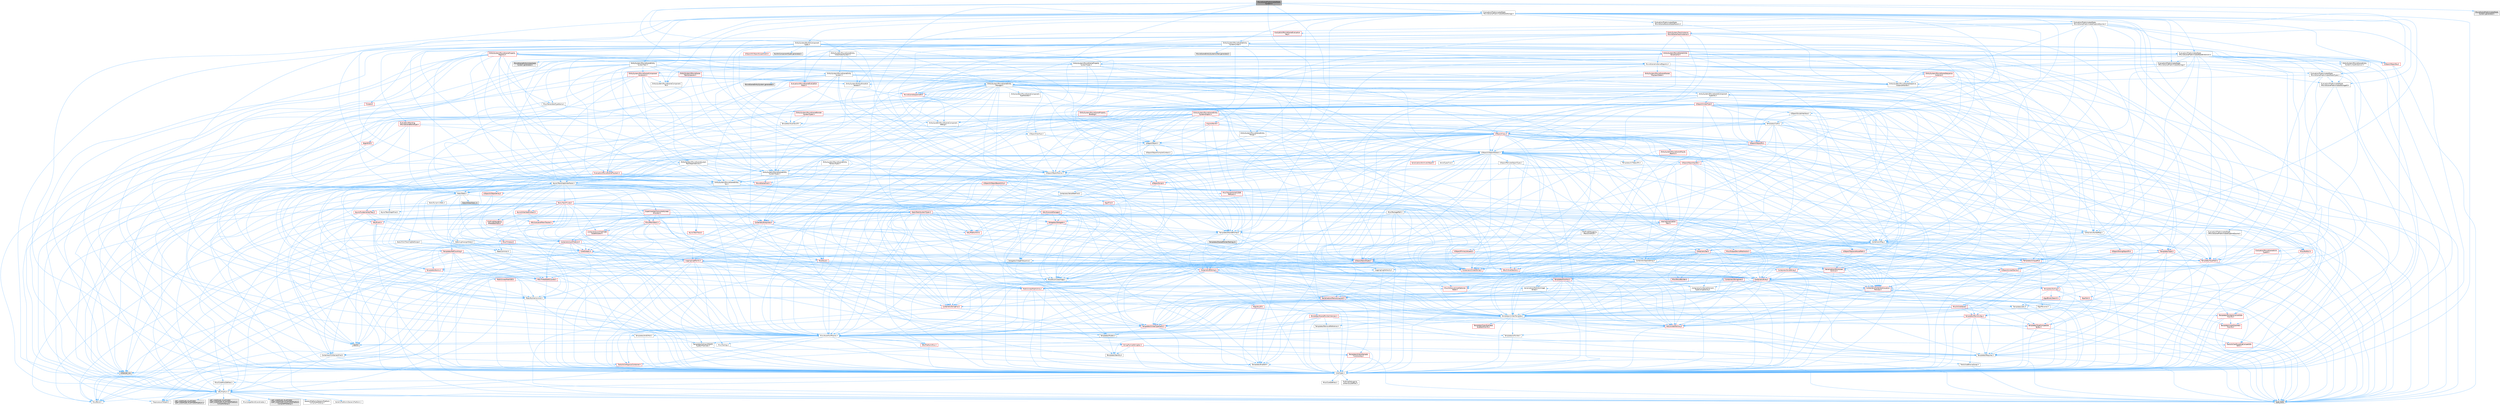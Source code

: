 digraph "MovieScenePreAnimatedStateSystem.h"
{
 // INTERACTIVE_SVG=YES
 // LATEX_PDF_SIZE
  bgcolor="transparent";
  edge [fontname=Helvetica,fontsize=10,labelfontname=Helvetica,labelfontsize=10];
  node [fontname=Helvetica,fontsize=10,shape=box,height=0.2,width=0.4];
  Node1 [id="Node000001",label="MovieScenePreAnimatedState\lSystem.h",height=0.2,width=0.4,color="gray40", fillcolor="grey60", style="filled", fontcolor="black",tooltip=" "];
  Node1 -> Node2 [id="edge1_Node000001_Node000002",color="steelblue1",style="solid",tooltip=" "];
  Node2 [id="Node000002",label="CoreTypes.h",height=0.2,width=0.4,color="grey40", fillcolor="white", style="filled",URL="$dc/dec/CoreTypes_8h.html",tooltip=" "];
  Node2 -> Node3 [id="edge2_Node000002_Node000003",color="steelblue1",style="solid",tooltip=" "];
  Node3 [id="Node000003",label="HAL/Platform.h",height=0.2,width=0.4,color="grey40", fillcolor="white", style="filled",URL="$d9/dd0/Platform_8h.html",tooltip=" "];
  Node3 -> Node4 [id="edge3_Node000003_Node000004",color="steelblue1",style="solid",tooltip=" "];
  Node4 [id="Node000004",label="Misc/Build.h",height=0.2,width=0.4,color="grey40", fillcolor="white", style="filled",URL="$d3/dbb/Build_8h.html",tooltip=" "];
  Node3 -> Node5 [id="edge4_Node000003_Node000005",color="steelblue1",style="solid",tooltip=" "];
  Node5 [id="Node000005",label="Misc/LargeWorldCoordinates.h",height=0.2,width=0.4,color="grey40", fillcolor="white", style="filled",URL="$d2/dcb/LargeWorldCoordinates_8h.html",tooltip=" "];
  Node3 -> Node6 [id="edge5_Node000003_Node000006",color="steelblue1",style="solid",tooltip=" "];
  Node6 [id="Node000006",label="type_traits",height=0.2,width=0.4,color="grey60", fillcolor="#E0E0E0", style="filled",tooltip=" "];
  Node3 -> Node7 [id="edge6_Node000003_Node000007",color="steelblue1",style="solid",tooltip=" "];
  Node7 [id="Node000007",label="PreprocessorHelpers.h",height=0.2,width=0.4,color="grey40", fillcolor="white", style="filled",URL="$db/ddb/PreprocessorHelpers_8h.html",tooltip=" "];
  Node3 -> Node8 [id="edge7_Node000003_Node000008",color="steelblue1",style="solid",tooltip=" "];
  Node8 [id="Node000008",label="UBT_COMPILED_PLATFORM\l/UBT_COMPILED_PLATFORMPlatform\lCompilerPreSetup.h",height=0.2,width=0.4,color="grey60", fillcolor="#E0E0E0", style="filled",tooltip=" "];
  Node3 -> Node9 [id="edge8_Node000003_Node000009",color="steelblue1",style="solid",tooltip=" "];
  Node9 [id="Node000009",label="GenericPlatform/GenericPlatform\lCompilerPreSetup.h",height=0.2,width=0.4,color="grey40", fillcolor="white", style="filled",URL="$d9/dc8/GenericPlatformCompilerPreSetup_8h.html",tooltip=" "];
  Node3 -> Node10 [id="edge9_Node000003_Node000010",color="steelblue1",style="solid",tooltip=" "];
  Node10 [id="Node000010",label="GenericPlatform/GenericPlatform.h",height=0.2,width=0.4,color="grey40", fillcolor="white", style="filled",URL="$d6/d84/GenericPlatform_8h.html",tooltip=" "];
  Node3 -> Node11 [id="edge10_Node000003_Node000011",color="steelblue1",style="solid",tooltip=" "];
  Node11 [id="Node000011",label="UBT_COMPILED_PLATFORM\l/UBT_COMPILED_PLATFORMPlatform.h",height=0.2,width=0.4,color="grey60", fillcolor="#E0E0E0", style="filled",tooltip=" "];
  Node3 -> Node12 [id="edge11_Node000003_Node000012",color="steelblue1",style="solid",tooltip=" "];
  Node12 [id="Node000012",label="UBT_COMPILED_PLATFORM\l/UBT_COMPILED_PLATFORMPlatform\lCompilerSetup.h",height=0.2,width=0.4,color="grey60", fillcolor="#E0E0E0", style="filled",tooltip=" "];
  Node2 -> Node13 [id="edge12_Node000002_Node000013",color="steelblue1",style="solid",tooltip=" "];
  Node13 [id="Node000013",label="ProfilingDebugging\l/UMemoryDefines.h",height=0.2,width=0.4,color="grey40", fillcolor="white", style="filled",URL="$d2/da2/UMemoryDefines_8h.html",tooltip=" "];
  Node2 -> Node14 [id="edge13_Node000002_Node000014",color="steelblue1",style="solid",tooltip=" "];
  Node14 [id="Node000014",label="Misc/CoreMiscDefines.h",height=0.2,width=0.4,color="grey40", fillcolor="white", style="filled",URL="$da/d38/CoreMiscDefines_8h.html",tooltip=" "];
  Node14 -> Node3 [id="edge14_Node000014_Node000003",color="steelblue1",style="solid",tooltip=" "];
  Node14 -> Node7 [id="edge15_Node000014_Node000007",color="steelblue1",style="solid",tooltip=" "];
  Node2 -> Node15 [id="edge16_Node000002_Node000015",color="steelblue1",style="solid",tooltip=" "];
  Node15 [id="Node000015",label="Misc/CoreDefines.h",height=0.2,width=0.4,color="grey40", fillcolor="white", style="filled",URL="$d3/dd2/CoreDefines_8h.html",tooltip=" "];
  Node1 -> Node16 [id="edge17_Node000001_Node000016",color="steelblue1",style="solid",tooltip=" "];
  Node16 [id="Node000016",label="EntitySystem/MovieSceneEntity\lInstantiatorSystem.h",height=0.2,width=0.4,color="grey40", fillcolor="white", style="filled",URL="$d1/d77/MovieSceneEntityInstantiatorSystem_8h.html",tooltip=" "];
  Node16 -> Node17 [id="edge18_Node000016_Node000017",color="steelblue1",style="solid",tooltip=" "];
  Node17 [id="Node000017",label="EntitySystem/MovieSceneEntity\lIDs.h",height=0.2,width=0.4,color="grey40", fillcolor="white", style="filled",URL="$db/d36/MovieSceneEntityIDs_8h.html",tooltip=" "];
  Node17 -> Node18 [id="edge19_Node000017_Node000018",color="steelblue1",style="solid",tooltip=" "];
  Node18 [id="Node000018",label="Containers/BitArray.h",height=0.2,width=0.4,color="red", fillcolor="#FFF0F0", style="filled",URL="$d1/de4/BitArray_8h.html",tooltip=" "];
  Node18 -> Node19 [id="edge20_Node000018_Node000019",color="steelblue1",style="solid",tooltip=" "];
  Node19 [id="Node000019",label="Containers/ContainerAllocation\lPolicies.h",height=0.2,width=0.4,color="red", fillcolor="#FFF0F0", style="filled",URL="$d7/dff/ContainerAllocationPolicies_8h.html",tooltip=" "];
  Node19 -> Node2 [id="edge21_Node000019_Node000002",color="steelblue1",style="solid",tooltip=" "];
  Node19 -> Node19 [id="edge22_Node000019_Node000019",color="steelblue1",style="solid",tooltip=" "];
  Node19 -> Node91 [id="edge23_Node000019_Node000091",color="steelblue1",style="solid",tooltip=" "];
  Node91 [id="Node000091",label="HAL/UnrealMemory.h",height=0.2,width=0.4,color="red", fillcolor="#FFF0F0", style="filled",URL="$d9/d96/UnrealMemory_8h.html",tooltip=" "];
  Node91 -> Node2 [id="edge24_Node000091_Node000002",color="steelblue1",style="solid",tooltip=" "];
  Node91 -> Node42 [id="edge25_Node000091_Node000042",color="steelblue1",style="solid",tooltip=" "];
  Node42 [id="Node000042",label="Templates/IsPointer.h",height=0.2,width=0.4,color="grey40", fillcolor="white", style="filled",URL="$d7/d05/IsPointer_8h.html",tooltip=" "];
  Node42 -> Node2 [id="edge26_Node000042_Node000002",color="steelblue1",style="solid",tooltip=" "];
  Node19 -> Node52 [id="edge27_Node000019_Node000052",color="steelblue1",style="solid",tooltip=" "];
  Node52 [id="Node000052",label="Math/NumericLimits.h",height=0.2,width=0.4,color="grey40", fillcolor="white", style="filled",URL="$df/d1b/NumericLimits_8h.html",tooltip=" "];
  Node52 -> Node2 [id="edge28_Node000052_Node000002",color="steelblue1",style="solid",tooltip=" "];
  Node19 -> Node43 [id="edge29_Node000019_Node000043",color="steelblue1",style="solid",tooltip=" "];
  Node43 [id="Node000043",label="Misc/AssertionMacros.h",height=0.2,width=0.4,color="grey40", fillcolor="white", style="filled",URL="$d0/dfa/AssertionMacros_8h.html",tooltip=" "];
  Node43 -> Node2 [id="edge30_Node000043_Node000002",color="steelblue1",style="solid",tooltip=" "];
  Node43 -> Node3 [id="edge31_Node000043_Node000003",color="steelblue1",style="solid",tooltip=" "];
  Node43 -> Node44 [id="edge32_Node000043_Node000044",color="steelblue1",style="solid",tooltip=" "];
  Node44 [id="Node000044",label="HAL/PlatformMisc.h",height=0.2,width=0.4,color="red", fillcolor="#FFF0F0", style="filled",URL="$d0/df5/PlatformMisc_8h.html",tooltip=" "];
  Node44 -> Node2 [id="edge33_Node000044_Node000002",color="steelblue1",style="solid",tooltip=" "];
  Node43 -> Node7 [id="edge34_Node000043_Node000007",color="steelblue1",style="solid",tooltip=" "];
  Node43 -> Node66 [id="edge35_Node000043_Node000066",color="steelblue1",style="solid",tooltip=" "];
  Node66 [id="Node000066",label="Templates/EnableIf.h",height=0.2,width=0.4,color="grey40", fillcolor="white", style="filled",URL="$d7/d60/EnableIf_8h.html",tooltip=" "];
  Node66 -> Node2 [id="edge36_Node000066_Node000002",color="steelblue1",style="solid",tooltip=" "];
  Node43 -> Node67 [id="edge37_Node000043_Node000067",color="steelblue1",style="solid",tooltip=" "];
  Node67 [id="Node000067",label="Templates/IsArrayOrRefOf\lTypeByPredicate.h",height=0.2,width=0.4,color="grey40", fillcolor="white", style="filled",URL="$d6/da1/IsArrayOrRefOfTypeByPredicate_8h.html",tooltip=" "];
  Node67 -> Node2 [id="edge38_Node000067_Node000002",color="steelblue1",style="solid",tooltip=" "];
  Node43 -> Node68 [id="edge39_Node000043_Node000068",color="steelblue1",style="solid",tooltip=" "];
  Node68 [id="Node000068",label="Templates/IsValidVariadic\lFunctionArg.h",height=0.2,width=0.4,color="red", fillcolor="#FFF0F0", style="filled",URL="$d0/dc8/IsValidVariadicFunctionArg_8h.html",tooltip=" "];
  Node68 -> Node2 [id="edge40_Node000068_Node000002",color="steelblue1",style="solid",tooltip=" "];
  Node68 -> Node6 [id="edge41_Node000068_Node000006",color="steelblue1",style="solid",tooltip=" "];
  Node43 -> Node70 [id="edge42_Node000043_Node000070",color="steelblue1",style="solid",tooltip=" "];
  Node70 [id="Node000070",label="Traits/IsCharEncodingCompatible\lWith.h",height=0.2,width=0.4,color="red", fillcolor="#FFF0F0", style="filled",URL="$df/dd1/IsCharEncodingCompatibleWith_8h.html",tooltip=" "];
  Node70 -> Node6 [id="edge43_Node000070_Node000006",color="steelblue1",style="solid",tooltip=" "];
  Node43 -> Node72 [id="edge44_Node000043_Node000072",color="steelblue1",style="solid",tooltip=" "];
  Node72 [id="Node000072",label="Misc/VarArgs.h",height=0.2,width=0.4,color="grey40", fillcolor="white", style="filled",URL="$d5/d6f/VarArgs_8h.html",tooltip=" "];
  Node72 -> Node2 [id="edge45_Node000072_Node000002",color="steelblue1",style="solid",tooltip=" "];
  Node43 -> Node73 [id="edge46_Node000043_Node000073",color="steelblue1",style="solid",tooltip=" "];
  Node73 [id="Node000073",label="String/FormatStringSan.h",height=0.2,width=0.4,color="red", fillcolor="#FFF0F0", style="filled",URL="$d3/d8b/FormatStringSan_8h.html",tooltip=" "];
  Node73 -> Node6 [id="edge47_Node000073_Node000006",color="steelblue1",style="solid",tooltip=" "];
  Node73 -> Node2 [id="edge48_Node000073_Node000002",color="steelblue1",style="solid",tooltip=" "];
  Node73 -> Node74 [id="edge49_Node000073_Node000074",color="steelblue1",style="solid",tooltip=" "];
  Node74 [id="Node000074",label="Templates/Requires.h",height=0.2,width=0.4,color="grey40", fillcolor="white", style="filled",URL="$dc/d96/Requires_8h.html",tooltip=" "];
  Node74 -> Node66 [id="edge50_Node000074_Node000066",color="steelblue1",style="solid",tooltip=" "];
  Node74 -> Node6 [id="edge51_Node000074_Node000006",color="steelblue1",style="solid",tooltip=" "];
  Node73 -> Node75 [id="edge52_Node000073_Node000075",color="steelblue1",style="solid",tooltip=" "];
  Node75 [id="Node000075",label="Templates/Identity.h",height=0.2,width=0.4,color="grey40", fillcolor="white", style="filled",URL="$d0/dd5/Identity_8h.html",tooltip=" "];
  Node73 -> Node68 [id="edge53_Node000073_Node000068",color="steelblue1",style="solid",tooltip=" "];
  Node73 -> Node23 [id="edge54_Node000073_Node000023",color="steelblue1",style="solid",tooltip=" "];
  Node23 [id="Node000023",label="Containers/ContainersFwd.h",height=0.2,width=0.4,color="grey40", fillcolor="white", style="filled",URL="$d4/d0a/ContainersFwd_8h.html",tooltip=" "];
  Node23 -> Node3 [id="edge55_Node000023_Node000003",color="steelblue1",style="solid",tooltip=" "];
  Node23 -> Node2 [id="edge56_Node000023_Node000002",color="steelblue1",style="solid",tooltip=" "];
  Node23 -> Node24 [id="edge57_Node000023_Node000024",color="steelblue1",style="solid",tooltip=" "];
  Node24 [id="Node000024",label="Traits/IsContiguousContainer.h",height=0.2,width=0.4,color="red", fillcolor="#FFF0F0", style="filled",URL="$d5/d3c/IsContiguousContainer_8h.html",tooltip=" "];
  Node24 -> Node2 [id="edge58_Node000024_Node000002",color="steelblue1",style="solid",tooltip=" "];
  Node24 -> Node26 [id="edge59_Node000024_Node000026",color="steelblue1",style="solid",tooltip=" "];
  Node26 [id="Node000026",label="initializer_list",height=0.2,width=0.4,color="grey60", fillcolor="#E0E0E0", style="filled",tooltip=" "];
  Node43 -> Node79 [id="edge60_Node000043_Node000079",color="steelblue1",style="solid",tooltip=" "];
  Node79 [id="Node000079",label="atomic",height=0.2,width=0.4,color="grey60", fillcolor="#E0E0E0", style="filled",tooltip=" "];
  Node19 -> Node109 [id="edge61_Node000019_Node000109",color="steelblue1",style="solid",tooltip=" "];
  Node109 [id="Node000109",label="Templates/MemoryOps.h",height=0.2,width=0.4,color="red", fillcolor="#FFF0F0", style="filled",URL="$db/dea/MemoryOps_8h.html",tooltip=" "];
  Node109 -> Node2 [id="edge62_Node000109_Node000002",color="steelblue1",style="solid",tooltip=" "];
  Node109 -> Node91 [id="edge63_Node000109_Node000091",color="steelblue1",style="solid",tooltip=" "];
  Node109 -> Node74 [id="edge64_Node000109_Node000074",color="steelblue1",style="solid",tooltip=" "];
  Node109 -> Node41 [id="edge65_Node000109_Node000041",color="steelblue1",style="solid",tooltip=" "];
  Node41 [id="Node000041",label="Templates/UnrealTypeTraits.h",height=0.2,width=0.4,color="red", fillcolor="#FFF0F0", style="filled",URL="$d2/d2d/UnrealTypeTraits_8h.html",tooltip=" "];
  Node41 -> Node2 [id="edge66_Node000041_Node000002",color="steelblue1",style="solid",tooltip=" "];
  Node41 -> Node42 [id="edge67_Node000041_Node000042",color="steelblue1",style="solid",tooltip=" "];
  Node41 -> Node43 [id="edge68_Node000041_Node000043",color="steelblue1",style="solid",tooltip=" "];
  Node41 -> Node37 [id="edge69_Node000041_Node000037",color="steelblue1",style="solid",tooltip=" "];
  Node37 [id="Node000037",label="Templates/AndOrNot.h",height=0.2,width=0.4,color="grey40", fillcolor="white", style="filled",URL="$db/d0a/AndOrNot_8h.html",tooltip=" "];
  Node37 -> Node2 [id="edge70_Node000037_Node000002",color="steelblue1",style="solid",tooltip=" "];
  Node41 -> Node66 [id="edge71_Node000041_Node000066",color="steelblue1",style="solid",tooltip=" "];
  Node41 -> Node81 [id="edge72_Node000041_Node000081",color="steelblue1",style="solid",tooltip=" "];
  Node81 [id="Node000081",label="Templates/Models.h",height=0.2,width=0.4,color="grey40", fillcolor="white", style="filled",URL="$d3/d0c/Models_8h.html",tooltip=" "];
  Node81 -> Node75 [id="edge73_Node000081_Node000075",color="steelblue1",style="solid",tooltip=" "];
  Node109 -> Node110 [id="edge74_Node000109_Node000110",color="steelblue1",style="solid",tooltip=" "];
  Node110 [id="Node000110",label="Traits/UseBitwiseSwap.h",height=0.2,width=0.4,color="grey40", fillcolor="white", style="filled",URL="$db/df3/UseBitwiseSwap_8h.html",tooltip=" "];
  Node110 -> Node2 [id="edge75_Node000110_Node000002",color="steelblue1",style="solid",tooltip=" "];
  Node110 -> Node6 [id="edge76_Node000110_Node000006",color="steelblue1",style="solid",tooltip=" "];
  Node109 -> Node6 [id="edge77_Node000109_Node000006",color="steelblue1",style="solid",tooltip=" "];
  Node19 -> Node88 [id="edge78_Node000019_Node000088",color="steelblue1",style="solid",tooltip=" "];
  Node88 [id="Node000088",label="Templates/TypeCompatible\lBytes.h",height=0.2,width=0.4,color="red", fillcolor="#FFF0F0", style="filled",URL="$df/d0a/TypeCompatibleBytes_8h.html",tooltip=" "];
  Node88 -> Node2 [id="edge79_Node000088_Node000002",color="steelblue1",style="solid",tooltip=" "];
  Node88 -> Node6 [id="edge80_Node000088_Node000006",color="steelblue1",style="solid",tooltip=" "];
  Node19 -> Node6 [id="edge81_Node000019_Node000006",color="steelblue1",style="solid",tooltip=" "];
  Node18 -> Node2 [id="edge82_Node000018_Node000002",color="steelblue1",style="solid",tooltip=" "];
  Node18 -> Node91 [id="edge83_Node000018_Node000091",color="steelblue1",style="solid",tooltip=" "];
  Node18 -> Node111 [id="edge84_Node000018_Node000111",color="steelblue1",style="solid",tooltip=" "];
  Node111 [id="Node000111",label="Math/UnrealMathUtility.h",height=0.2,width=0.4,color="red", fillcolor="#FFF0F0", style="filled",URL="$db/db8/UnrealMathUtility_8h.html",tooltip=" "];
  Node111 -> Node2 [id="edge85_Node000111_Node000002",color="steelblue1",style="solid",tooltip=" "];
  Node111 -> Node43 [id="edge86_Node000111_Node000043",color="steelblue1",style="solid",tooltip=" "];
  Node111 -> Node75 [id="edge87_Node000111_Node000075",color="steelblue1",style="solid",tooltip=" "];
  Node111 -> Node74 [id="edge88_Node000111_Node000074",color="steelblue1",style="solid",tooltip=" "];
  Node18 -> Node43 [id="edge89_Node000018_Node000043",color="steelblue1",style="solid",tooltip=" "];
  Node18 -> Node54 [id="edge90_Node000018_Node000054",color="steelblue1",style="solid",tooltip=" "];
  Node54 [id="Node000054",label="Misc/EnumClassFlags.h",height=0.2,width=0.4,color="grey40", fillcolor="white", style="filled",URL="$d8/de7/EnumClassFlags_8h.html",tooltip=" "];
  Node18 -> Node125 [id="edge91_Node000018_Node000125",color="steelblue1",style="solid",tooltip=" "];
  Node125 [id="Node000125",label="Serialization/MemoryImage\lWriter.h",height=0.2,width=0.4,color="grey40", fillcolor="white", style="filled",URL="$d0/d08/MemoryImageWriter_8h.html",tooltip=" "];
  Node125 -> Node2 [id="edge92_Node000125_Node000002",color="steelblue1",style="solid",tooltip=" "];
  Node125 -> Node126 [id="edge93_Node000125_Node000126",color="steelblue1",style="solid",tooltip=" "];
  Node126 [id="Node000126",label="Serialization/MemoryLayout.h",height=0.2,width=0.4,color="red", fillcolor="#FFF0F0", style="filled",URL="$d7/d66/MemoryLayout_8h.html",tooltip=" "];
  Node126 -> Node46 [id="edge94_Node000126_Node000046",color="steelblue1",style="solid",tooltip=" "];
  Node46 [id="Node000046",label="Containers/StringFwd.h",height=0.2,width=0.4,color="red", fillcolor="#FFF0F0", style="filled",URL="$df/d37/StringFwd_8h.html",tooltip=" "];
  Node46 -> Node2 [id="edge95_Node000046_Node000002",color="steelblue1",style="solid",tooltip=" "];
  Node46 -> Node24 [id="edge96_Node000046_Node000024",color="steelblue1",style="solid",tooltip=" "];
  Node126 -> Node91 [id="edge97_Node000126_Node000091",color="steelblue1",style="solid",tooltip=" "];
  Node126 -> Node66 [id="edge98_Node000126_Node000066",color="steelblue1",style="solid",tooltip=" "];
  Node126 -> Node81 [id="edge99_Node000126_Node000081",color="steelblue1",style="solid",tooltip=" "];
  Node126 -> Node121 [id="edge100_Node000126_Node000121",color="steelblue1",style="solid",tooltip=" "];
  Node121 [id="Node000121",label="Templates/UnrealTemplate.h",height=0.2,width=0.4,color="grey40", fillcolor="white", style="filled",URL="$d4/d24/UnrealTemplate_8h.html",tooltip=" "];
  Node121 -> Node2 [id="edge101_Node000121_Node000002",color="steelblue1",style="solid",tooltip=" "];
  Node121 -> Node42 [id="edge102_Node000121_Node000042",color="steelblue1",style="solid",tooltip=" "];
  Node121 -> Node91 [id="edge103_Node000121_Node000091",color="steelblue1",style="solid",tooltip=" "];
  Node121 -> Node122 [id="edge104_Node000121_Node000122",color="steelblue1",style="solid",tooltip=" "];
  Node122 [id="Node000122",label="Templates/CopyQualifiers\lAndRefsFromTo.h",height=0.2,width=0.4,color="red", fillcolor="#FFF0F0", style="filled",URL="$d3/db3/CopyQualifiersAndRefsFromTo_8h.html",tooltip=" "];
  Node121 -> Node41 [id="edge105_Node000121_Node000041",color="steelblue1",style="solid",tooltip=" "];
  Node121 -> Node39 [id="edge106_Node000121_Node000039",color="steelblue1",style="solid",tooltip=" "];
  Node39 [id="Node000039",label="Templates/RemoveReference.h",height=0.2,width=0.4,color="grey40", fillcolor="white", style="filled",URL="$da/dbe/RemoveReference_8h.html",tooltip=" "];
  Node39 -> Node2 [id="edge107_Node000039_Node000002",color="steelblue1",style="solid",tooltip=" "];
  Node121 -> Node74 [id="edge108_Node000121_Node000074",color="steelblue1",style="solid",tooltip=" "];
  Node121 -> Node88 [id="edge109_Node000121_Node000088",color="steelblue1",style="solid",tooltip=" "];
  Node121 -> Node75 [id="edge110_Node000121_Node000075",color="steelblue1",style="solid",tooltip=" "];
  Node121 -> Node24 [id="edge111_Node000121_Node000024",color="steelblue1",style="solid",tooltip=" "];
  Node121 -> Node110 [id="edge112_Node000121_Node000110",color="steelblue1",style="solid",tooltip=" "];
  Node121 -> Node6 [id="edge113_Node000121_Node000006",color="steelblue1",style="solid",tooltip=" "];
  Node18 -> Node126 [id="edge114_Node000018_Node000126",color="steelblue1",style="solid",tooltip=" "];
  Node18 -> Node66 [id="edge115_Node000018_Node000066",color="steelblue1",style="solid",tooltip=" "];
  Node18 -> Node121 [id="edge116_Node000018_Node000121",color="steelblue1",style="solid",tooltip=" "];
  Node18 -> Node41 [id="edge117_Node000018_Node000041",color="steelblue1",style="solid",tooltip=" "];
  Node17 -> Node19 [id="edge118_Node000017_Node000019",color="steelblue1",style="solid",tooltip=" "];
  Node17 -> Node2 [id="edge119_Node000017_Node000002",color="steelblue1",style="solid",tooltip=" "];
  Node17 -> Node43 [id="edge120_Node000017_Node000043",color="steelblue1",style="solid",tooltip=" "];
  Node17 -> Node141 [id="edge121_Node000017_Node000141",color="steelblue1",style="solid",tooltip=" "];
  Node141 [id="Node000141",label="Misc/Guid.h",height=0.2,width=0.4,color="red", fillcolor="#FFF0F0", style="filled",URL="$d6/d2a/Guid_8h.html",tooltip=" "];
  Node141 -> Node46 [id="edge122_Node000141_Node000046",color="steelblue1",style="solid",tooltip=" "];
  Node141 -> Node142 [id="edge123_Node000141_Node000142",color="steelblue1",style="solid",tooltip=" "];
  Node142 [id="Node000142",label="Containers/UnrealString.h",height=0.2,width=0.4,color="red", fillcolor="#FFF0F0", style="filled",URL="$d5/dba/UnrealString_8h.html",tooltip=" "];
  Node141 -> Node2 [id="edge124_Node000141_Node000002",color="steelblue1",style="solid",tooltip=" "];
  Node141 -> Node7 [id="edge125_Node000141_Node000007",color="steelblue1",style="solid",tooltip=" "];
  Node141 -> Node43 [id="edge126_Node000141_Node000043",color="steelblue1",style="solid",tooltip=" "];
  Node141 -> Node126 [id="edge127_Node000141_Node000126",color="steelblue1",style="solid",tooltip=" "];
  Node141 -> Node147 [id="edge128_Node000141_Node000147",color="steelblue1",style="solid",tooltip=" "];
  Node147 [id="Node000147",label="Serialization/Structured\lArchive.h",height=0.2,width=0.4,color="red", fillcolor="#FFF0F0", style="filled",URL="$d9/d1e/StructuredArchive_8h.html",tooltip=" "];
  Node147 -> Node148 [id="edge129_Node000147_Node000148",color="steelblue1",style="solid",tooltip=" "];
  Node148 [id="Node000148",label="Containers/Array.h",height=0.2,width=0.4,color="red", fillcolor="#FFF0F0", style="filled",URL="$df/dd0/Array_8h.html",tooltip=" "];
  Node148 -> Node2 [id="edge130_Node000148_Node000002",color="steelblue1",style="solid",tooltip=" "];
  Node148 -> Node43 [id="edge131_Node000148_Node000043",color="steelblue1",style="solid",tooltip=" "];
  Node148 -> Node149 [id="edge132_Node000148_Node000149",color="steelblue1",style="solid",tooltip=" "];
  Node149 [id="Node000149",label="Misc/IntrusiveUnsetOptional\lState.h",height=0.2,width=0.4,color="red", fillcolor="#FFF0F0", style="filled",URL="$d2/d0a/IntrusiveUnsetOptionalState_8h.html",tooltip=" "];
  Node148 -> Node91 [id="edge133_Node000148_Node000091",color="steelblue1",style="solid",tooltip=" "];
  Node148 -> Node41 [id="edge134_Node000148_Node000041",color="steelblue1",style="solid",tooltip=" "];
  Node148 -> Node121 [id="edge135_Node000148_Node000121",color="steelblue1",style="solid",tooltip=" "];
  Node148 -> Node19 [id="edge136_Node000148_Node000019",color="steelblue1",style="solid",tooltip=" "];
  Node148 -> Node154 [id="edge137_Node000148_Node000154",color="steelblue1",style="solid",tooltip=" "];
  Node154 [id="Node000154",label="Containers/ContainerElement\lTypeCompatibility.h",height=0.2,width=0.4,color="grey40", fillcolor="white", style="filled",URL="$df/ddf/ContainerElementTypeCompatibility_8h.html",tooltip=" "];
  Node154 -> Node2 [id="edge138_Node000154_Node000002",color="steelblue1",style="solid",tooltip=" "];
  Node154 -> Node41 [id="edge139_Node000154_Node000041",color="steelblue1",style="solid",tooltip=" "];
  Node148 -> Node125 [id="edge140_Node000148_Node000125",color="steelblue1",style="solid",tooltip=" "];
  Node148 -> Node160 [id="edge141_Node000148_Node000160",color="steelblue1",style="solid",tooltip=" "];
  Node160 [id="Node000160",label="Templates/Less.h",height=0.2,width=0.4,color="grey40", fillcolor="white", style="filled",URL="$de/dc8/Less_8h.html",tooltip=" "];
  Node160 -> Node2 [id="edge142_Node000160_Node000002",color="steelblue1",style="solid",tooltip=" "];
  Node160 -> Node121 [id="edge143_Node000160_Node000121",color="steelblue1",style="solid",tooltip=" "];
  Node148 -> Node167 [id="edge144_Node000148_Node000167",color="steelblue1",style="solid",tooltip=" "];
  Node167 [id="Node000167",label="Templates/LosesQualifiers\lFromTo.h",height=0.2,width=0.4,color="red", fillcolor="#FFF0F0", style="filled",URL="$d2/db3/LosesQualifiersFromTo_8h.html",tooltip=" "];
  Node167 -> Node6 [id="edge145_Node000167_Node000006",color="steelblue1",style="solid",tooltip=" "];
  Node148 -> Node74 [id="edge146_Node000148_Node000074",color="steelblue1",style="solid",tooltip=" "];
  Node148 -> Node168 [id="edge147_Node000148_Node000168",color="steelblue1",style="solid",tooltip=" "];
  Node168 [id="Node000168",label="Templates/Sorting.h",height=0.2,width=0.4,color="red", fillcolor="#FFF0F0", style="filled",URL="$d3/d9e/Sorting_8h.html",tooltip=" "];
  Node168 -> Node2 [id="edge148_Node000168_Node000002",color="steelblue1",style="solid",tooltip=" "];
  Node168 -> Node164 [id="edge149_Node000168_Node000164",color="steelblue1",style="solid",tooltip=" "];
  Node164 [id="Node000164",label="Algo/BinarySearch.h",height=0.2,width=0.4,color="red", fillcolor="#FFF0F0", style="filled",URL="$db/db4/BinarySearch_8h.html",tooltip=" "];
  Node164 -> Node160 [id="edge150_Node000164_Node000160",color="steelblue1",style="solid",tooltip=" "];
  Node168 -> Node169 [id="edge151_Node000168_Node000169",color="steelblue1",style="solid",tooltip=" "];
  Node169 [id="Node000169",label="Algo/Sort.h",height=0.2,width=0.4,color="red", fillcolor="#FFF0F0", style="filled",URL="$d1/d87/Sort_8h.html",tooltip=" "];
  Node168 -> Node160 [id="edge152_Node000168_Node000160",color="steelblue1",style="solid",tooltip=" "];
  Node148 -> Node6 [id="edge153_Node000148_Node000006",color="steelblue1",style="solid",tooltip=" "];
  Node147 -> Node19 [id="edge154_Node000147_Node000019",color="steelblue1",style="solid",tooltip=" "];
  Node147 -> Node2 [id="edge155_Node000147_Node000002",color="steelblue1",style="solid",tooltip=" "];
  Node147 -> Node4 [id="edge156_Node000147_Node000004",color="steelblue1",style="solid",tooltip=" "];
  Node17 -> Node130 [id="edge157_Node000017_Node000130",color="steelblue1",style="solid",tooltip=" "];
  Node130 [id="Node000130",label="Templates/TypeHash.h",height=0.2,width=0.4,color="red", fillcolor="#FFF0F0", style="filled",URL="$d1/d62/TypeHash_8h.html",tooltip=" "];
  Node130 -> Node2 [id="edge158_Node000130_Node000002",color="steelblue1",style="solid",tooltip=" "];
  Node130 -> Node74 [id="edge159_Node000130_Node000074",color="steelblue1",style="solid",tooltip=" "];
  Node130 -> Node6 [id="edge160_Node000130_Node000006",color="steelblue1",style="solid",tooltip=" "];
  Node17 -> Node26 [id="edge161_Node000017_Node000026",color="steelblue1",style="solid",tooltip=" "];
  Node16 -> Node187 [id="edge162_Node000016_Node000187",color="steelblue1",style="solid",tooltip=" "];
  Node187 [id="Node000187",label="EntitySystem/MovieSceneEntity\lSystem.h",height=0.2,width=0.4,color="grey40", fillcolor="white", style="filled",URL="$dd/d4b/MovieSceneEntitySystem_8h.html",tooltip=" "];
  Node187 -> Node188 [id="edge163_Node000187_Node000188",color="steelblue1",style="solid",tooltip=" "];
  Node188 [id="Node000188",label="Async/TaskGraphInterfaces.h",height=0.2,width=0.4,color="grey40", fillcolor="white", style="filled",URL="$d2/d4c/TaskGraphInterfaces_8h.html",tooltip=" "];
  Node188 -> Node2 [id="edge164_Node000188_Node000002",color="steelblue1",style="solid",tooltip=" "];
  Node188 -> Node43 [id="edge165_Node000188_Node000043",color="steelblue1",style="solid",tooltip=" "];
  Node188 -> Node19 [id="edge166_Node000188_Node000019",color="steelblue1",style="solid",tooltip=" "];
  Node188 -> Node148 [id="edge167_Node000188_Node000148",color="steelblue1",style="solid",tooltip=" "];
  Node188 -> Node142 [id="edge168_Node000188_Node000142",color="steelblue1",style="solid",tooltip=" "];
  Node188 -> Node189 [id="edge169_Node000188_Node000189",color="steelblue1",style="solid",tooltip=" "];
  Node189 [id="Node000189",label="Templates/Function.h",height=0.2,width=0.4,color="red", fillcolor="#FFF0F0", style="filled",URL="$df/df5/Function_8h.html",tooltip=" "];
  Node189 -> Node2 [id="edge170_Node000189_Node000002",color="steelblue1",style="solid",tooltip=" "];
  Node189 -> Node43 [id="edge171_Node000189_Node000043",color="steelblue1",style="solid",tooltip=" "];
  Node189 -> Node149 [id="edge172_Node000189_Node000149",color="steelblue1",style="solid",tooltip=" "];
  Node189 -> Node91 [id="edge173_Node000189_Node000091",color="steelblue1",style="solid",tooltip=" "];
  Node189 -> Node41 [id="edge174_Node000189_Node000041",color="steelblue1",style="solid",tooltip=" "];
  Node189 -> Node121 [id="edge175_Node000189_Node000121",color="steelblue1",style="solid",tooltip=" "];
  Node189 -> Node74 [id="edge176_Node000189_Node000074",color="steelblue1",style="solid",tooltip=" "];
  Node189 -> Node111 [id="edge177_Node000189_Node000111",color="steelblue1",style="solid",tooltip=" "];
  Node189 -> Node6 [id="edge178_Node000189_Node000006",color="steelblue1",style="solid",tooltip=" "];
  Node188 -> Node191 [id="edge179_Node000188_Node000191",color="steelblue1",style="solid",tooltip=" "];
  Node191 [id="Node000191",label="Delegates/Delegate.h",height=0.2,width=0.4,color="red", fillcolor="#FFF0F0", style="filled",URL="$d4/d80/Delegate_8h.html",tooltip=" "];
  Node191 -> Node2 [id="edge180_Node000191_Node000002",color="steelblue1",style="solid",tooltip=" "];
  Node191 -> Node43 [id="edge181_Node000191_Node000043",color="steelblue1",style="solid",tooltip=" "];
  Node191 -> Node192 [id="edge182_Node000191_Node000192",color="steelblue1",style="solid",tooltip=" "];
  Node192 [id="Node000192",label="UObject/NameTypes.h",height=0.2,width=0.4,color="red", fillcolor="#FFF0F0", style="filled",URL="$d6/d35/NameTypes_8h.html",tooltip=" "];
  Node192 -> Node2 [id="edge183_Node000192_Node000002",color="steelblue1",style="solid",tooltip=" "];
  Node192 -> Node43 [id="edge184_Node000192_Node000043",color="steelblue1",style="solid",tooltip=" "];
  Node192 -> Node91 [id="edge185_Node000192_Node000091",color="steelblue1",style="solid",tooltip=" "];
  Node192 -> Node41 [id="edge186_Node000192_Node000041",color="steelblue1",style="solid",tooltip=" "];
  Node192 -> Node121 [id="edge187_Node000192_Node000121",color="steelblue1",style="solid",tooltip=" "];
  Node192 -> Node142 [id="edge188_Node000192_Node000142",color="steelblue1",style="solid",tooltip=" "];
  Node192 -> Node193 [id="edge189_Node000192_Node000193",color="steelblue1",style="solid",tooltip=" "];
  Node193 [id="Node000193",label="HAL/CriticalSection.h",height=0.2,width=0.4,color="red", fillcolor="#FFF0F0", style="filled",URL="$d6/d90/CriticalSection_8h.html",tooltip=" "];
  Node192 -> Node46 [id="edge190_Node000192_Node000046",color="steelblue1",style="solid",tooltip=" "];
  Node192 -> Node197 [id="edge191_Node000192_Node000197",color="steelblue1",style="solid",tooltip=" "];
  Node197 [id="Node000197",label="UObject/UnrealNames.h",height=0.2,width=0.4,color="red", fillcolor="#FFF0F0", style="filled",URL="$d8/db1/UnrealNames_8h.html",tooltip=" "];
  Node197 -> Node2 [id="edge192_Node000197_Node000002",color="steelblue1",style="solid",tooltip=" "];
  Node192 -> Node99 [id="edge193_Node000192_Node000099",color="steelblue1",style="solid",tooltip=" "];
  Node99 [id="Node000099",label="Templates/Atomic.h",height=0.2,width=0.4,color="red", fillcolor="#FFF0F0", style="filled",URL="$d3/d91/Atomic_8h.html",tooltip=" "];
  Node99 -> Node100 [id="edge194_Node000099_Node000100",color="steelblue1",style="solid",tooltip=" "];
  Node100 [id="Node000100",label="HAL/ThreadSafeCounter.h",height=0.2,width=0.4,color="red", fillcolor="#FFF0F0", style="filled",URL="$dc/dc9/ThreadSafeCounter_8h.html",tooltip=" "];
  Node100 -> Node2 [id="edge195_Node000100_Node000002",color="steelblue1",style="solid",tooltip=" "];
  Node99 -> Node79 [id="edge196_Node000099_Node000079",color="steelblue1",style="solid",tooltip=" "];
  Node192 -> Node126 [id="edge197_Node000192_Node000126",color="steelblue1",style="solid",tooltip=" "];
  Node192 -> Node149 [id="edge198_Node000192_Node000149",color="steelblue1",style="solid",tooltip=" "];
  Node191 -> Node205 [id="edge199_Node000191_Node000205",color="steelblue1",style="solid",tooltip=" "];
  Node205 [id="Node000205",label="Templates/SharedPointer.h",height=0.2,width=0.4,color="grey40", fillcolor="white", style="filled",URL="$d2/d17/SharedPointer_8h.html",tooltip=" "];
  Node205 -> Node2 [id="edge200_Node000205_Node000002",color="steelblue1",style="solid",tooltip=" "];
  Node205 -> Node149 [id="edge201_Node000205_Node000149",color="steelblue1",style="solid",tooltip=" "];
  Node205 -> Node206 [id="edge202_Node000205_Node000206",color="steelblue1",style="solid",tooltip=" "];
  Node206 [id="Node000206",label="Templates/PointerIsConvertible\lFromTo.h",height=0.2,width=0.4,color="red", fillcolor="#FFF0F0", style="filled",URL="$d6/d65/PointerIsConvertibleFromTo_8h.html",tooltip=" "];
  Node206 -> Node2 [id="edge203_Node000206_Node000002",color="steelblue1",style="solid",tooltip=" "];
  Node206 -> Node167 [id="edge204_Node000206_Node000167",color="steelblue1",style="solid",tooltip=" "];
  Node206 -> Node6 [id="edge205_Node000206_Node000006",color="steelblue1",style="solid",tooltip=" "];
  Node205 -> Node43 [id="edge206_Node000205_Node000043",color="steelblue1",style="solid",tooltip=" "];
  Node205 -> Node91 [id="edge207_Node000205_Node000091",color="steelblue1",style="solid",tooltip=" "];
  Node205 -> Node148 [id="edge208_Node000205_Node000148",color="steelblue1",style="solid",tooltip=" "];
  Node205 -> Node207 [id="edge209_Node000205_Node000207",color="steelblue1",style="solid",tooltip=" "];
  Node207 [id="Node000207",label="Containers/Map.h",height=0.2,width=0.4,color="grey40", fillcolor="white", style="filled",URL="$df/d79/Map_8h.html",tooltip=" "];
  Node207 -> Node2 [id="edge210_Node000207_Node000002",color="steelblue1",style="solid",tooltip=" "];
  Node207 -> Node208 [id="edge211_Node000207_Node000208",color="steelblue1",style="solid",tooltip=" "];
  Node208 [id="Node000208",label="Algo/Reverse.h",height=0.2,width=0.4,color="grey40", fillcolor="white", style="filled",URL="$d5/d93/Reverse_8h.html",tooltip=" "];
  Node208 -> Node2 [id="edge212_Node000208_Node000002",color="steelblue1",style="solid",tooltip=" "];
  Node208 -> Node121 [id="edge213_Node000208_Node000121",color="steelblue1",style="solid",tooltip=" "];
  Node207 -> Node154 [id="edge214_Node000207_Node000154",color="steelblue1",style="solid",tooltip=" "];
  Node207 -> Node209 [id="edge215_Node000207_Node000209",color="steelblue1",style="solid",tooltip=" "];
  Node209 [id="Node000209",label="Containers/Set.h",height=0.2,width=0.4,color="red", fillcolor="#FFF0F0", style="filled",URL="$d4/d45/Set_8h.html",tooltip=" "];
  Node209 -> Node19 [id="edge216_Node000209_Node000019",color="steelblue1",style="solid",tooltip=" "];
  Node209 -> Node154 [id="edge217_Node000209_Node000154",color="steelblue1",style="solid",tooltip=" "];
  Node209 -> Node211 [id="edge218_Node000209_Node000211",color="steelblue1",style="solid",tooltip=" "];
  Node211 [id="Node000211",label="Containers/SparseArray.h",height=0.2,width=0.4,color="grey40", fillcolor="white", style="filled",URL="$d5/dbf/SparseArray_8h.html",tooltip=" "];
  Node211 -> Node2 [id="edge219_Node000211_Node000002",color="steelblue1",style="solid",tooltip=" "];
  Node211 -> Node43 [id="edge220_Node000211_Node000043",color="steelblue1",style="solid",tooltip=" "];
  Node211 -> Node91 [id="edge221_Node000211_Node000091",color="steelblue1",style="solid",tooltip=" "];
  Node211 -> Node41 [id="edge222_Node000211_Node000041",color="steelblue1",style="solid",tooltip=" "];
  Node211 -> Node121 [id="edge223_Node000211_Node000121",color="steelblue1",style="solid",tooltip=" "];
  Node211 -> Node19 [id="edge224_Node000211_Node000019",color="steelblue1",style="solid",tooltip=" "];
  Node211 -> Node160 [id="edge225_Node000211_Node000160",color="steelblue1",style="solid",tooltip=" "];
  Node211 -> Node148 [id="edge226_Node000211_Node000148",color="steelblue1",style="solid",tooltip=" "];
  Node211 -> Node111 [id="edge227_Node000211_Node000111",color="steelblue1",style="solid",tooltip=" "];
  Node211 -> Node212 [id="edge228_Node000211_Node000212",color="steelblue1",style="solid",tooltip=" "];
  Node212 [id="Node000212",label="Containers/ScriptArray.h",height=0.2,width=0.4,color="red", fillcolor="#FFF0F0", style="filled",URL="$dc/daf/ScriptArray_8h.html",tooltip=" "];
  Node212 -> Node2 [id="edge229_Node000212_Node000002",color="steelblue1",style="solid",tooltip=" "];
  Node212 -> Node43 [id="edge230_Node000212_Node000043",color="steelblue1",style="solid",tooltip=" "];
  Node212 -> Node91 [id="edge231_Node000212_Node000091",color="steelblue1",style="solid",tooltip=" "];
  Node212 -> Node19 [id="edge232_Node000212_Node000019",color="steelblue1",style="solid",tooltip=" "];
  Node212 -> Node148 [id="edge233_Node000212_Node000148",color="steelblue1",style="solid",tooltip=" "];
  Node212 -> Node26 [id="edge234_Node000212_Node000026",color="steelblue1",style="solid",tooltip=" "];
  Node211 -> Node18 [id="edge235_Node000211_Node000018",color="steelblue1",style="solid",tooltip=" "];
  Node211 -> Node147 [id="edge236_Node000211_Node000147",color="steelblue1",style="solid",tooltip=" "];
  Node211 -> Node125 [id="edge237_Node000211_Node000125",color="steelblue1",style="solid",tooltip=" "];
  Node211 -> Node142 [id="edge238_Node000211_Node000142",color="steelblue1",style="solid",tooltip=" "];
  Node211 -> Node149 [id="edge239_Node000211_Node000149",color="steelblue1",style="solid",tooltip=" "];
  Node209 -> Node23 [id="edge240_Node000209_Node000023",color="steelblue1",style="solid",tooltip=" "];
  Node209 -> Node111 [id="edge241_Node000209_Node000111",color="steelblue1",style="solid",tooltip=" "];
  Node209 -> Node43 [id="edge242_Node000209_Node000043",color="steelblue1",style="solid",tooltip=" "];
  Node209 -> Node213 [id="edge243_Node000209_Node000213",color="steelblue1",style="solid",tooltip=" "];
  Node213 [id="Node000213",label="Misc/StructBuilder.h",height=0.2,width=0.4,color="red", fillcolor="#FFF0F0", style="filled",URL="$d9/db3/StructBuilder_8h.html",tooltip=" "];
  Node213 -> Node2 [id="edge244_Node000213_Node000002",color="steelblue1",style="solid",tooltip=" "];
  Node213 -> Node111 [id="edge245_Node000213_Node000111",color="steelblue1",style="solid",tooltip=" "];
  Node209 -> Node125 [id="edge246_Node000209_Node000125",color="steelblue1",style="solid",tooltip=" "];
  Node209 -> Node147 [id="edge247_Node000209_Node000147",color="steelblue1",style="solid",tooltip=" "];
  Node209 -> Node189 [id="edge248_Node000209_Node000189",color="steelblue1",style="solid",tooltip=" "];
  Node209 -> Node168 [id="edge249_Node000209_Node000168",color="steelblue1",style="solid",tooltip=" "];
  Node209 -> Node130 [id="edge250_Node000209_Node000130",color="steelblue1",style="solid",tooltip=" "];
  Node209 -> Node121 [id="edge251_Node000209_Node000121",color="steelblue1",style="solid",tooltip=" "];
  Node209 -> Node26 [id="edge252_Node000209_Node000026",color="steelblue1",style="solid",tooltip=" "];
  Node209 -> Node6 [id="edge253_Node000209_Node000006",color="steelblue1",style="solid",tooltip=" "];
  Node207 -> Node142 [id="edge254_Node000207_Node000142",color="steelblue1",style="solid",tooltip=" "];
  Node207 -> Node43 [id="edge255_Node000207_Node000043",color="steelblue1",style="solid",tooltip=" "];
  Node207 -> Node213 [id="edge256_Node000207_Node000213",color="steelblue1",style="solid",tooltip=" "];
  Node207 -> Node189 [id="edge257_Node000207_Node000189",color="steelblue1",style="solid",tooltip=" "];
  Node207 -> Node168 [id="edge258_Node000207_Node000168",color="steelblue1",style="solid",tooltip=" "];
  Node207 -> Node215 [id="edge259_Node000207_Node000215",color="steelblue1",style="solid",tooltip=" "];
  Node215 [id="Node000215",label="Templates/Tuple.h",height=0.2,width=0.4,color="red", fillcolor="#FFF0F0", style="filled",URL="$d2/d4f/Tuple_8h.html",tooltip=" "];
  Node215 -> Node2 [id="edge260_Node000215_Node000002",color="steelblue1",style="solid",tooltip=" "];
  Node215 -> Node121 [id="edge261_Node000215_Node000121",color="steelblue1",style="solid",tooltip=" "];
  Node215 -> Node216 [id="edge262_Node000215_Node000216",color="steelblue1",style="solid",tooltip=" "];
  Node216 [id="Node000216",label="Delegates/IntegerSequence.h",height=0.2,width=0.4,color="grey40", fillcolor="white", style="filled",URL="$d2/dcc/IntegerSequence_8h.html",tooltip=" "];
  Node216 -> Node2 [id="edge263_Node000216_Node000002",color="steelblue1",style="solid",tooltip=" "];
  Node215 -> Node147 [id="edge264_Node000215_Node000147",color="steelblue1",style="solid",tooltip=" "];
  Node215 -> Node126 [id="edge265_Node000215_Node000126",color="steelblue1",style="solid",tooltip=" "];
  Node215 -> Node74 [id="edge266_Node000215_Node000074",color="steelblue1",style="solid",tooltip=" "];
  Node215 -> Node130 [id="edge267_Node000215_Node000130",color="steelblue1",style="solid",tooltip=" "];
  Node215 -> Node6 [id="edge268_Node000215_Node000006",color="steelblue1",style="solid",tooltip=" "];
  Node207 -> Node121 [id="edge269_Node000207_Node000121",color="steelblue1",style="solid",tooltip=" "];
  Node207 -> Node41 [id="edge270_Node000207_Node000041",color="steelblue1",style="solid",tooltip=" "];
  Node207 -> Node6 [id="edge271_Node000207_Node000006",color="steelblue1",style="solid",tooltip=" "];
  Node205 -> Node218 [id="edge272_Node000205_Node000218",color="steelblue1",style="solid",tooltip=" "];
  Node218 [id="Node000218",label="CoreGlobals.h",height=0.2,width=0.4,color="red", fillcolor="#FFF0F0", style="filled",URL="$d5/d8c/CoreGlobals_8h.html",tooltip=" "];
  Node218 -> Node142 [id="edge273_Node000218_Node000142",color="steelblue1",style="solid",tooltip=" "];
  Node218 -> Node2 [id="edge274_Node000218_Node000002",color="steelblue1",style="solid",tooltip=" "];
  Node218 -> Node222 [id="edge275_Node000218_Node000222",color="steelblue1",style="solid",tooltip=" "];
  Node222 [id="Node000222",label="Logging/LogMacros.h",height=0.2,width=0.4,color="red", fillcolor="#FFF0F0", style="filled",URL="$d0/d16/LogMacros_8h.html",tooltip=" "];
  Node222 -> Node142 [id="edge276_Node000222_Node000142",color="steelblue1",style="solid",tooltip=" "];
  Node222 -> Node2 [id="edge277_Node000222_Node000002",color="steelblue1",style="solid",tooltip=" "];
  Node222 -> Node7 [id="edge278_Node000222_Node000007",color="steelblue1",style="solid",tooltip=" "];
  Node222 -> Node98 [id="edge279_Node000222_Node000098",color="steelblue1",style="solid",tooltip=" "];
  Node98 [id="Node000098",label="Logging/LogVerbosity.h",height=0.2,width=0.4,color="grey40", fillcolor="white", style="filled",URL="$d2/d8f/LogVerbosity_8h.html",tooltip=" "];
  Node98 -> Node2 [id="edge280_Node000098_Node000002",color="steelblue1",style="solid",tooltip=" "];
  Node222 -> Node43 [id="edge281_Node000222_Node000043",color="steelblue1",style="solid",tooltip=" "];
  Node222 -> Node4 [id="edge282_Node000222_Node000004",color="steelblue1",style="solid",tooltip=" "];
  Node222 -> Node72 [id="edge283_Node000222_Node000072",color="steelblue1",style="solid",tooltip=" "];
  Node222 -> Node73 [id="edge284_Node000222_Node000073",color="steelblue1",style="solid",tooltip=" "];
  Node222 -> Node66 [id="edge285_Node000222_Node000066",color="steelblue1",style="solid",tooltip=" "];
  Node222 -> Node67 [id="edge286_Node000222_Node000067",color="steelblue1",style="solid",tooltip=" "];
  Node222 -> Node68 [id="edge287_Node000222_Node000068",color="steelblue1",style="solid",tooltip=" "];
  Node222 -> Node70 [id="edge288_Node000222_Node000070",color="steelblue1",style="solid",tooltip=" "];
  Node222 -> Node6 [id="edge289_Node000222_Node000006",color="steelblue1",style="solid",tooltip=" "];
  Node218 -> Node4 [id="edge290_Node000218_Node000004",color="steelblue1",style="solid",tooltip=" "];
  Node218 -> Node54 [id="edge291_Node000218_Node000054",color="steelblue1",style="solid",tooltip=" "];
  Node218 -> Node99 [id="edge292_Node000218_Node000099",color="steelblue1",style="solid",tooltip=" "];
  Node218 -> Node192 [id="edge293_Node000218_Node000192",color="steelblue1",style="solid",tooltip=" "];
  Node218 -> Node79 [id="edge294_Node000218_Node000079",color="steelblue1",style="solid",tooltip=" "];
  Node205 -> Node226 [id="edge295_Node000205_Node000226",color="steelblue1",style="solid",tooltip=" "];
  Node226 [id="Node000226",label="Templates/SharedPointerInternals.h",height=0.2,width=0.4,color="red", fillcolor="#FFF0F0", style="filled",URL="$de/d3a/SharedPointerInternals_8h.html",tooltip=" "];
  Node226 -> Node2 [id="edge296_Node000226_Node000002",color="steelblue1",style="solid",tooltip=" "];
  Node226 -> Node91 [id="edge297_Node000226_Node000091",color="steelblue1",style="solid",tooltip=" "];
  Node226 -> Node43 [id="edge298_Node000226_Node000043",color="steelblue1",style="solid",tooltip=" "];
  Node226 -> Node39 [id="edge299_Node000226_Node000039",color="steelblue1",style="solid",tooltip=" "];
  Node226 -> Node88 [id="edge300_Node000226_Node000088",color="steelblue1",style="solid",tooltip=" "];
  Node226 -> Node79 [id="edge301_Node000226_Node000079",color="steelblue1",style="solid",tooltip=" "];
  Node226 -> Node6 [id="edge302_Node000226_Node000006",color="steelblue1",style="solid",tooltip=" "];
  Node205 -> Node229 [id="edge303_Node000205_Node000229",color="steelblue1",style="solid",tooltip=" "];
  Node229 [id="Node000229",label="Templates/SharedPointerTesting.inl",height=0.2,width=0.4,color="grey60", fillcolor="#E0E0E0", style="filled",tooltip=" "];
  Node191 -> Node216 [id="edge304_Node000191_Node000216",color="steelblue1",style="solid",tooltip=" "];
  Node188 -> Node100 [id="edge305_Node000188_Node000100",color="steelblue1",style="solid",tooltip=" "];
  Node188 -> Node248 [id="edge306_Node000188_Node000248",color="steelblue1",style="solid",tooltip=" "];
  Node248 [id="Node000248",label="Containers/LockFreeList.h",height=0.2,width=0.4,color="red", fillcolor="#FFF0F0", style="filled",URL="$d4/de7/LockFreeList_8h.html",tooltip=" "];
  Node248 -> Node148 [id="edge307_Node000248_Node000148",color="steelblue1",style="solid",tooltip=" "];
  Node248 -> Node23 [id="edge308_Node000248_Node000023",color="steelblue1",style="solid",tooltip=" "];
  Node248 -> Node218 [id="edge309_Node000248_Node000218",color="steelblue1",style="solid",tooltip=" "];
  Node248 -> Node2 [id="edge310_Node000248_Node000002",color="steelblue1",style="solid",tooltip=" "];
  Node248 -> Node100 [id="edge311_Node000248_Node000100",color="steelblue1",style="solid",tooltip=" "];
  Node248 -> Node222 [id="edge312_Node000248_Node000222",color="steelblue1",style="solid",tooltip=" "];
  Node248 -> Node43 [id="edge313_Node000248_Node000043",color="steelblue1",style="solid",tooltip=" "];
  Node248 -> Node189 [id="edge314_Node000248_Node000189",color="steelblue1",style="solid",tooltip=" "];
  Node248 -> Node79 [id="edge315_Node000248_Node000079",color="steelblue1",style="solid",tooltip=" "];
  Node188 -> Node252 [id="edge316_Node000188_Node000252",color="steelblue1",style="solid",tooltip=" "];
  Node252 [id="Node000252",label="Stats/Stats.h",height=0.2,width=0.4,color="grey40", fillcolor="white", style="filled",URL="$dc/d09/Stats_8h.html",tooltip=" "];
  Node252 -> Node218 [id="edge317_Node000252_Node000218",color="steelblue1",style="solid",tooltip=" "];
  Node252 -> Node2 [id="edge318_Node000252_Node000002",color="steelblue1",style="solid",tooltip=" "];
  Node252 -> Node253 [id="edge319_Node000252_Node000253",color="steelblue1",style="solid",tooltip=" "];
  Node253 [id="Node000253",label="StatsCommon.h",height=0.2,width=0.4,color="grey40", fillcolor="white", style="filled",URL="$df/d16/StatsCommon_8h.html",tooltip=" "];
  Node253 -> Node2 [id="edge320_Node000253_Node000002",color="steelblue1",style="solid",tooltip=" "];
  Node253 -> Node4 [id="edge321_Node000253_Node000004",color="steelblue1",style="solid",tooltip=" "];
  Node253 -> Node54 [id="edge322_Node000253_Node000054",color="steelblue1",style="solid",tooltip=" "];
  Node252 -> Node254 [id="edge323_Node000252_Node000254",color="steelblue1",style="solid",tooltip=" "];
  Node254 [id="Node000254",label="Stats/DynamicStats.h",height=0.2,width=0.4,color="grey40", fillcolor="white", style="filled",URL="$dc/d24/DynamicStats_8h.html",tooltip=" "];
  Node254 -> Node4 [id="edge324_Node000254_Node000004",color="steelblue1",style="solid",tooltip=" "];
  Node254 -> Node255 [id="edge325_Node000254_Node000255",color="steelblue1",style="solid",tooltip=" "];
  Node255 [id="Node000255",label="Stats/LightweightStats.h",height=0.2,width=0.4,color="grey40", fillcolor="white", style="filled",URL="$d5/d66/LightweightStats_8h.html",tooltip=" "];
  Node255 -> Node2 [id="edge326_Node000255_Node000002",color="steelblue1",style="solid",tooltip=" "];
  Node255 -> Node218 [id="edge327_Node000255_Node000218",color="steelblue1",style="solid",tooltip=" "];
  Node255 -> Node4 [id="edge328_Node000255_Node000004",color="steelblue1",style="solid",tooltip=" "];
  Node255 -> Node253 [id="edge329_Node000255_Node000253",color="steelblue1",style="solid",tooltip=" "];
  Node254 -> Node256 [id="edge330_Node000254_Node000256",color="steelblue1",style="solid",tooltip=" "];
  Node256 [id="Node000256",label="Stats/StatsSystemTypes.h",height=0.2,width=0.4,color="red", fillcolor="#FFF0F0", style="filled",URL="$d1/d5a/StatsSystemTypes_8h.html",tooltip=" "];
  Node256 -> Node4 [id="edge331_Node000256_Node000004",color="steelblue1",style="solid",tooltip=" "];
  Node256 -> Node14 [id="edge332_Node000256_Node000014",color="steelblue1",style="solid",tooltip=" "];
  Node256 -> Node148 [id="edge333_Node000256_Node000148",color="steelblue1",style="solid",tooltip=" "];
  Node256 -> Node19 [id="edge334_Node000256_Node000019",color="steelblue1",style="solid",tooltip=" "];
  Node256 -> Node248 [id="edge335_Node000256_Node000248",color="steelblue1",style="solid",tooltip=" "];
  Node256 -> Node142 [id="edge336_Node000256_Node000142",color="steelblue1",style="solid",tooltip=" "];
  Node256 -> Node218 [id="edge337_Node000256_Node000218",color="steelblue1",style="solid",tooltip=" "];
  Node256 -> Node2 [id="edge338_Node000256_Node000002",color="steelblue1",style="solid",tooltip=" "];
  Node256 -> Node191 [id="edge339_Node000256_Node000191",color="steelblue1",style="solid",tooltip=" "];
  Node256 -> Node259 [id="edge340_Node000256_Node000259",color="steelblue1",style="solid",tooltip=" "];
  Node259 [id="Node000259",label="HAL/LowLevelMemTracker.h",height=0.2,width=0.4,color="red", fillcolor="#FFF0F0", style="filled",URL="$d0/d14/LowLevelMemTracker_8h.html",tooltip=" "];
  Node259 -> Node2 [id="edge341_Node000259_Node000002",color="steelblue1",style="solid",tooltip=" "];
  Node256 -> Node27 [id="edge342_Node000256_Node000027",color="steelblue1",style="solid",tooltip=" "];
  Node27 [id="Node000027",label="HAL/PlatformCrt.h",height=0.2,width=0.4,color="red", fillcolor="#FFF0F0", style="filled",URL="$d8/d75/PlatformCrt_8h.html",tooltip=" "];
  Node256 -> Node44 [id="edge343_Node000256_Node000044",color="steelblue1",style="solid",tooltip=" "];
  Node256 -> Node100 [id="edge344_Node000256_Node000100",color="steelblue1",style="solid",tooltip=" "];
  Node256 -> Node91 [id="edge345_Node000256_Node000091",color="steelblue1",style="solid",tooltip=" "];
  Node256 -> Node52 [id="edge346_Node000256_Node000052",color="steelblue1",style="solid",tooltip=" "];
  Node256 -> Node43 [id="edge347_Node000256_Node000043",color="steelblue1",style="solid",tooltip=" "];
  Node256 -> Node54 [id="edge348_Node000256_Node000054",color="steelblue1",style="solid",tooltip=" "];
  Node256 -> Node253 [id="edge349_Node000256_Node000253",color="steelblue1",style="solid",tooltip=" "];
  Node256 -> Node99 [id="edge350_Node000256_Node000099",color="steelblue1",style="solid",tooltip=" "];
  Node256 -> Node205 [id="edge351_Node000256_Node000205",color="steelblue1",style="solid",tooltip=" "];
  Node256 -> Node88 [id="edge352_Node000256_Node000088",color="steelblue1",style="solid",tooltip=" "];
  Node256 -> Node183 [id="edge353_Node000256_Node000183",color="steelblue1",style="solid",tooltip=" "];
  Node183 [id="Node000183",label="Templates/UniquePtr.h",height=0.2,width=0.4,color="red", fillcolor="#FFF0F0", style="filled",URL="$de/d1a/UniquePtr_8h.html",tooltip=" "];
  Node183 -> Node2 [id="edge354_Node000183_Node000002",color="steelblue1",style="solid",tooltip=" "];
  Node183 -> Node121 [id="edge355_Node000183_Node000121",color="steelblue1",style="solid",tooltip=" "];
  Node183 -> Node74 [id="edge356_Node000183_Node000074",color="steelblue1",style="solid",tooltip=" "];
  Node183 -> Node126 [id="edge357_Node000183_Node000126",color="steelblue1",style="solid",tooltip=" "];
  Node183 -> Node6 [id="edge358_Node000183_Node000006",color="steelblue1",style="solid",tooltip=" "];
  Node256 -> Node121 [id="edge359_Node000256_Node000121",color="steelblue1",style="solid",tooltip=" "];
  Node256 -> Node192 [id="edge360_Node000256_Node000192",color="steelblue1",style="solid",tooltip=" "];
  Node256 -> Node197 [id="edge361_Node000256_Node000197",color="steelblue1",style="solid",tooltip=" "];
  Node252 -> Node272 [id="edge362_Node000252_Node000272",color="steelblue1",style="solid",tooltip=" "];
  Node272 [id="Node000272",label="Stats/HitchTrackingStatScope.h",height=0.2,width=0.4,color="grey40", fillcolor="white", style="filled",URL="$d2/d93/HitchTrackingStatScope_8h.html",tooltip=" "];
  Node272 -> Node2 [id="edge363_Node000272_Node000002",color="steelblue1",style="solid",tooltip=" "];
  Node272 -> Node4 [id="edge364_Node000272_Node000004",color="steelblue1",style="solid",tooltip=" "];
  Node272 -> Node253 [id="edge365_Node000272_Node000253",color="steelblue1",style="solid",tooltip=" "];
  Node252 -> Node255 [id="edge366_Node000252_Node000255",color="steelblue1",style="solid",tooltip=" "];
  Node252 -> Node256 [id="edge367_Node000252_Node000256",color="steelblue1",style="solid",tooltip=" "];
  Node252 -> Node273 [id="edge368_Node000252_Node000273",color="steelblue1",style="solid",tooltip=" "];
  Node273 [id="Node000273",label="Stats/GlobalStats.inl",height=0.2,width=0.4,color="grey60", fillcolor="#E0E0E0", style="filled",tooltip=" "];
  Node188 -> Node274 [id="edge369_Node000188_Node000274",color="steelblue1",style="solid",tooltip=" "];
  Node274 [id="Node000274",label="HAL/IConsoleManager.h",height=0.2,width=0.4,color="red", fillcolor="#FFF0F0", style="filled",URL="$dd/d0d/IConsoleManager_8h.html",tooltip=" "];
  Node274 -> Node2 [id="edge370_Node000274_Node000002",color="steelblue1",style="solid",tooltip=" "];
  Node274 -> Node43 [id="edge371_Node000274_Node000043",color="steelblue1",style="solid",tooltip=" "];
  Node274 -> Node121 [id="edge372_Node000274_Node000121",color="steelblue1",style="solid",tooltip=" "];
  Node274 -> Node142 [id="edge373_Node000274_Node000142",color="steelblue1",style="solid",tooltip=" "];
  Node274 -> Node222 [id="edge374_Node000274_Node000222",color="steelblue1",style="solid",tooltip=" "];
  Node274 -> Node191 [id="edge375_Node000274_Node000191",color="steelblue1",style="solid",tooltip=" "];
  Node274 -> Node66 [id="edge376_Node000274_Node000066",color="steelblue1",style="solid",tooltip=" "];
  Node274 -> Node277 [id="edge377_Node000274_Node000277",color="steelblue1",style="solid",tooltip=" "];
  Node277 [id="Node000277",label="Internationalization\l/Text.h",height=0.2,width=0.4,color="red", fillcolor="#FFF0F0", style="filled",URL="$d6/d35/Text_8h.html",tooltip=" "];
  Node277 -> Node2 [id="edge378_Node000277_Node000002",color="steelblue1",style="solid",tooltip=" "];
  Node277 -> Node43 [id="edge379_Node000277_Node000043",color="steelblue1",style="solid",tooltip=" "];
  Node277 -> Node54 [id="edge380_Node000277_Node000054",color="steelblue1",style="solid",tooltip=" "];
  Node277 -> Node41 [id="edge381_Node000277_Node000041",color="steelblue1",style="solid",tooltip=" "];
  Node277 -> Node148 [id="edge382_Node000277_Node000148",color="steelblue1",style="solid",tooltip=" "];
  Node277 -> Node142 [id="edge383_Node000277_Node000142",color="steelblue1",style="solid",tooltip=" "];
  Node277 -> Node278 [id="edge384_Node000277_Node000278",color="steelblue1",style="solid",tooltip=" "];
  Node278 [id="Node000278",label="Containers/SortedMap.h",height=0.2,width=0.4,color="grey40", fillcolor="white", style="filled",URL="$d1/dcf/SortedMap_8h.html",tooltip=" "];
  Node278 -> Node207 [id="edge385_Node000278_Node000207",color="steelblue1",style="solid",tooltip=" "];
  Node278 -> Node164 [id="edge386_Node000278_Node000164",color="steelblue1",style="solid",tooltip=" "];
  Node278 -> Node169 [id="edge387_Node000278_Node000169",color="steelblue1",style="solid",tooltip=" "];
  Node278 -> Node192 [id="edge388_Node000278_Node000192",color="steelblue1",style="solid",tooltip=" "];
  Node277 -> Node205 [id="edge389_Node000277_Node000205",color="steelblue1",style="solid",tooltip=" "];
  Node277 -> Node183 [id="edge390_Node000277_Node000183",color="steelblue1",style="solid",tooltip=" "];
  Node277 -> Node74 [id="edge391_Node000277_Node000074",color="steelblue1",style="solid",tooltip=" "];
  Node277 -> Node6 [id="edge392_Node000277_Node000006",color="steelblue1",style="solid",tooltip=" "];
  Node188 -> Node291 [id="edge393_Node000188_Node000291",color="steelblue1",style="solid",tooltip=" "];
  Node291 [id="Node000291",label="HAL/Event.h",height=0.2,width=0.4,color="red", fillcolor="#FFF0F0", style="filled",URL="$d6/d8d/Event_8h.html",tooltip=" "];
  Node291 -> Node2 [id="edge394_Node000291_Node000002",color="steelblue1",style="solid",tooltip=" "];
  Node291 -> Node52 [id="edge395_Node000291_Node000052",color="steelblue1",style="solid",tooltip=" "];
  Node291 -> Node99 [id="edge396_Node000291_Node000099",color="steelblue1",style="solid",tooltip=" "];
  Node291 -> Node205 [id="edge397_Node000291_Node000205",color="steelblue1",style="solid",tooltip=" "];
  Node188 -> Node259 [id="edge398_Node000188_Node000259",color="steelblue1",style="solid",tooltip=" "];
  Node188 -> Node285 [id="edge399_Node000188_Node000285",color="steelblue1",style="solid",tooltip=" "];
  Node285 [id="Node000285",label="Templates/RefCounting.h",height=0.2,width=0.4,color="red", fillcolor="#FFF0F0", style="filled",URL="$d4/d7e/RefCounting_8h.html",tooltip=" "];
  Node285 -> Node2 [id="edge400_Node000285_Node000002",color="steelblue1",style="solid",tooltip=" "];
  Node285 -> Node7 [id="edge401_Node000285_Node000007",color="steelblue1",style="solid",tooltip=" "];
  Node285 -> Node100 [id="edge402_Node000285_Node000100",color="steelblue1",style="solid",tooltip=" "];
  Node285 -> Node43 [id="edge403_Node000285_Node000043",color="steelblue1",style="solid",tooltip=" "];
  Node285 -> Node4 [id="edge404_Node000285_Node000004",color="steelblue1",style="solid",tooltip=" "];
  Node285 -> Node126 [id="edge405_Node000285_Node000126",color="steelblue1",style="solid",tooltip=" "];
  Node285 -> Node74 [id="edge406_Node000285_Node000074",color="steelblue1",style="solid",tooltip=" "];
  Node285 -> Node130 [id="edge407_Node000285_Node000130",color="steelblue1",style="solid",tooltip=" "];
  Node285 -> Node121 [id="edge408_Node000285_Node000121",color="steelblue1",style="solid",tooltip=" "];
  Node285 -> Node79 [id="edge409_Node000285_Node000079",color="steelblue1",style="solid",tooltip=" "];
  Node285 -> Node6 [id="edge410_Node000285_Node000006",color="steelblue1",style="solid",tooltip=" "];
  Node188 -> Node294 [id="edge411_Node000188_Node000294",color="steelblue1",style="solid",tooltip=" "];
  Node294 [id="Node000294",label="Containers/LockFreeFixed\lSizeAllocator.h",height=0.2,width=0.4,color="red", fillcolor="#FFF0F0", style="filled",URL="$d1/d08/LockFreeFixedSizeAllocator_8h.html",tooltip=" "];
  Node294 -> Node43 [id="edge412_Node000294_Node000043",color="steelblue1",style="solid",tooltip=" "];
  Node294 -> Node91 [id="edge413_Node000294_Node000091",color="steelblue1",style="solid",tooltip=" "];
  Node294 -> Node248 [id="edge414_Node000294_Node000248",color="steelblue1",style="solid",tooltip=" "];
  Node188 -> Node295 [id="edge415_Node000188_Node000295",color="steelblue1",style="solid",tooltip=" "];
  Node295 [id="Node000295",label="Experimental/ConcurrentLinear\lAllocator.h",height=0.2,width=0.4,color="red", fillcolor="#FFF0F0", style="filled",URL="$d7/d84/ConcurrentLinearAllocator_8h.html",tooltip=" "];
  Node295 -> Node79 [id="edge416_Node000295_Node000079",color="steelblue1",style="solid",tooltip=" "];
  Node295 -> Node6 [id="edge417_Node000295_Node000006",color="steelblue1",style="solid",tooltip=" "];
  Node295 -> Node91 [id="edge418_Node000295_Node000091",color="steelblue1",style="solid",tooltip=" "];
  Node295 -> Node259 [id="edge419_Node000295_Node000259",color="steelblue1",style="solid",tooltip=" "];
  Node295 -> Node183 [id="edge420_Node000295_Node000183",color="steelblue1",style="solid",tooltip=" "];
  Node295 -> Node41 [id="edge421_Node000295_Node000041",color="steelblue1",style="solid",tooltip=" "];
  Node295 -> Node294 [id="edge422_Node000295_Node000294",color="steelblue1",style="solid",tooltip=" "];
  Node295 -> Node306 [id="edge423_Node000295_Node000306",color="steelblue1",style="solid",tooltip=" "];
  Node306 [id="Node000306",label="Misc/MemStack.h",height=0.2,width=0.4,color="red", fillcolor="#FFF0F0", style="filled",URL="$d7/de0/MemStack_8h.html",tooltip=" "];
  Node306 -> Node19 [id="edge424_Node000306_Node000019",color="steelblue1",style="solid",tooltip=" "];
  Node306 -> Node294 [id="edge425_Node000306_Node000294",color="steelblue1",style="solid",tooltip=" "];
  Node306 -> Node218 [id="edge426_Node000306_Node000218",color="steelblue1",style="solid",tooltip=" "];
  Node306 -> Node2 [id="edge427_Node000306_Node000002",color="steelblue1",style="solid",tooltip=" "];
  Node306 -> Node27 [id="edge428_Node000306_Node000027",color="steelblue1",style="solid",tooltip=" "];
  Node306 -> Node100 [id="edge429_Node000306_Node000100",color="steelblue1",style="solid",tooltip=" "];
  Node306 -> Node91 [id="edge430_Node000306_Node000091",color="steelblue1",style="solid",tooltip=" "];
  Node306 -> Node111 [id="edge431_Node000306_Node000111",color="steelblue1",style="solid",tooltip=" "];
  Node306 -> Node43 [id="edge432_Node000306_Node000043",color="steelblue1",style="solid",tooltip=" "];
  Node306 -> Node4 [id="edge433_Node000306_Node000004",color="steelblue1",style="solid",tooltip=" "];
  Node306 -> Node121 [id="edge434_Node000306_Node000121",color="steelblue1",style="solid",tooltip=" "];
  Node188 -> Node306 [id="edge435_Node000188_Node000306",color="steelblue1",style="solid",tooltip=" "];
  Node188 -> Node309 [id="edge436_Node000188_Node000309",color="steelblue1",style="solid",tooltip=" "];
  Node309 [id="Node000309",label="Misc/Timeout.h",height=0.2,width=0.4,color="red", fillcolor="#FFF0F0", style="filled",URL="$dd/d01/Timeout_8h.html",tooltip=" "];
  Node309 -> Node111 [id="edge437_Node000309_Node000111",color="steelblue1",style="solid",tooltip=" "];
  Node309 -> Node2 [id="edge438_Node000309_Node000002",color="steelblue1",style="solid",tooltip=" "];
  Node188 -> Node99 [id="edge439_Node000188_Node000099",color="steelblue1",style="solid",tooltip=" "];
  Node188 -> Node81 [id="edge440_Node000188_Node000081",color="steelblue1",style="solid",tooltip=" "];
  Node188 -> Node310 [id="edge441_Node000188_Node000310",color="steelblue1",style="solid",tooltip=" "];
  Node310 [id="Node000310",label="ProfilingDebugging\l/MetadataTrace.h",height=0.2,width=0.4,color="red", fillcolor="#FFF0F0", style="filled",URL="$de/d19/MetadataTrace_8h.html",tooltip=" "];
  Node188 -> Node313 [id="edge442_Node000188_Node000313",color="steelblue1",style="solid",tooltip=" "];
  Node313 [id="Node000313",label="Async/Fundamental/Task.h",height=0.2,width=0.4,color="red", fillcolor="#FFF0F0", style="filled",URL="$d6/d93/Async_2Fundamental_2Task_8h.html",tooltip=" "];
  Node313 -> Node222 [id="edge443_Node000313_Node000222",color="steelblue1",style="solid",tooltip=" "];
  Node313 -> Node54 [id="edge444_Node000313_Node000054",color="steelblue1",style="solid",tooltip=" "];
  Node313 -> Node291 [id="edge445_Node000313_Node000291",color="steelblue1",style="solid",tooltip=" "];
  Node313 -> Node2 [id="edge446_Node000313_Node000002",color="steelblue1",style="solid",tooltip=" "];
  Node313 -> Node79 [id="edge447_Node000313_Node000079",color="steelblue1",style="solid",tooltip=" "];
  Node188 -> Node284 [id="edge448_Node000188_Node000284",color="steelblue1",style="solid",tooltip=" "];
  Node284 [id="Node000284",label="Async/TaskGraphFwd.h",height=0.2,width=0.4,color="grey40", fillcolor="white", style="filled",URL="$d8/d71/TaskGraphFwd_8h.html",tooltip=" "];
  Node284 -> Node285 [id="edge449_Node000284_Node000285",color="steelblue1",style="solid",tooltip=" "];
  Node188 -> Node318 [id="edge450_Node000188_Node000318",color="steelblue1",style="solid",tooltip=" "];
  Node318 [id="Node000318",label="Async/TaskTrace.h",height=0.2,width=0.4,color="red", fillcolor="#FFF0F0", style="filled",URL="$d5/dad/TaskTrace_8h.html",tooltip=" "];
  Node318 -> Node148 [id="edge451_Node000318_Node000148",color="steelblue1",style="solid",tooltip=" "];
  Node318 -> Node3 [id="edge452_Node000318_Node000003",color="steelblue1",style="solid",tooltip=" "];
  Node188 -> Node319 [id="edge453_Node000188_Node000319",color="steelblue1",style="solid",tooltip=" "];
  Node319 [id="Node000319",label="Tasks/TaskPrivate.h",height=0.2,width=0.4,color="red", fillcolor="#FFF0F0", style="filled",URL="$d0/d89/TaskPrivate_8h.html",tooltip=" "];
  Node319 -> Node313 [id="edge454_Node000319_Node000313",color="steelblue1",style="solid",tooltip=" "];
  Node319 -> Node284 [id="edge455_Node000319_Node000284",color="steelblue1",style="solid",tooltip=" "];
  Node319 -> Node318 [id="edge456_Node000319_Node000318",color="steelblue1",style="solid",tooltip=" "];
  Node319 -> Node148 [id="edge457_Node000319_Node000148",color="steelblue1",style="solid",tooltip=" "];
  Node319 -> Node294 [id="edge458_Node000319_Node000294",color="steelblue1",style="solid",tooltip=" "];
  Node319 -> Node248 [id="edge459_Node000319_Node000248",color="steelblue1",style="solid",tooltip=" "];
  Node319 -> Node218 [id="edge460_Node000319_Node000218",color="steelblue1",style="solid",tooltip=" "];
  Node319 -> Node2 [id="edge461_Node000319_Node000002",color="steelblue1",style="solid",tooltip=" "];
  Node319 -> Node295 [id="edge462_Node000319_Node000295",color="steelblue1",style="solid",tooltip=" "];
  Node319 -> Node291 [id="edge463_Node000319_Node000291",color="steelblue1",style="solid",tooltip=" "];
  Node319 -> Node222 [id="edge464_Node000319_Node000222",color="steelblue1",style="solid",tooltip=" "];
  Node319 -> Node52 [id="edge465_Node000319_Node000052",color="steelblue1",style="solid",tooltip=" "];
  Node319 -> Node111 [id="edge466_Node000319_Node000111",color="steelblue1",style="solid",tooltip=" "];
  Node319 -> Node43 [id="edge467_Node000319_Node000043",color="steelblue1",style="solid",tooltip=" "];
  Node319 -> Node309 [id="edge468_Node000319_Node000309",color="steelblue1",style="solid",tooltip=" "];
  Node319 -> Node66 [id="edge469_Node000319_Node000066",color="steelblue1",style="solid",tooltip=" "];
  Node319 -> Node109 [id="edge470_Node000319_Node000109",color="steelblue1",style="solid",tooltip=" "];
  Node319 -> Node285 [id="edge471_Node000319_Node000285",color="steelblue1",style="solid",tooltip=" "];
  Node319 -> Node88 [id="edge472_Node000319_Node000088",color="steelblue1",style="solid",tooltip=" "];
  Node319 -> Node121 [id="edge473_Node000319_Node000121",color="steelblue1",style="solid",tooltip=" "];
  Node319 -> Node41 [id="edge474_Node000319_Node000041",color="steelblue1",style="solid",tooltip=" "];
  Node319 -> Node408 [id="edge475_Node000319_Node000408",color="steelblue1",style="solid",tooltip=" "];
  Node408 [id="Node000408",label="Async/InheritedContext.h",height=0.2,width=0.4,color="red", fillcolor="#FFF0F0", style="filled",URL="$dc/d6a/InheritedContext_8h.html",tooltip=" "];
  Node408 -> Node259 [id="edge476_Node000408_Node000259",color="steelblue1",style="solid",tooltip=" "];
  Node408 -> Node310 [id="edge477_Node000408_Node000310",color="steelblue1",style="solid",tooltip=" "];
  Node319 -> Node79 [id="edge478_Node000319_Node000079",color="steelblue1",style="solid",tooltip=" "];
  Node319 -> Node6 [id="edge479_Node000319_Node000006",color="steelblue1",style="solid",tooltip=" "];
  Node188 -> Node408 [id="edge480_Node000188_Node000408",color="steelblue1",style="solid",tooltip=" "];
  Node187 -> Node17 [id="edge481_Node000187_Node000017",color="steelblue1",style="solid",tooltip=" "];
  Node187 -> Node409 [id="edge482_Node000187_Node000409",color="steelblue1",style="solid",tooltip=" "];
  Node409 [id="Node000409",label="EntitySystem/MovieSceneEntity\lManager.h",height=0.2,width=0.4,color="grey40", fillcolor="white", style="filled",URL="$d5/d5b/MovieSceneEntityManager_8h.html",tooltip=" "];
  Node409 -> Node410 [id="edge483_Node000409_Node000410",color="steelblue1",style="solid",tooltip=" "];
  Node410 [id="Node000410",label="Algo/AllOf.h",height=0.2,width=0.4,color="red", fillcolor="#FFF0F0", style="filled",URL="$db/d85/AllOf_8h.html",tooltip=" "];
  Node410 -> Node2 [id="edge484_Node000410_Node000002",color="steelblue1",style="solid",tooltip=" "];
  Node409 -> Node411 [id="edge485_Node000409_Node000411",color="steelblue1",style="solid",tooltip=" "];
  Node411 [id="Node000411",label="Algo/AnyOf.h",height=0.2,width=0.4,color="red", fillcolor="#FFF0F0", style="filled",URL="$d9/dcd/Algo_2AnyOf_8h.html",tooltip=" "];
  Node411 -> Node2 [id="edge486_Node000411_Node000002",color="steelblue1",style="solid",tooltip=" "];
  Node411 -> Node121 [id="edge487_Node000411_Node000121",color="steelblue1",style="solid",tooltip=" "];
  Node409 -> Node188 [id="edge488_Node000409_Node000188",color="steelblue1",style="solid",tooltip=" "];
  Node409 -> Node148 [id="edge489_Node000409_Node000148",color="steelblue1",style="solid",tooltip=" "];
  Node409 -> Node202 [id="edge490_Node000409_Node000202",color="steelblue1",style="solid",tooltip=" "];
  Node202 [id="Node000202",label="Containers/ArrayView.h",height=0.2,width=0.4,color="red", fillcolor="#FFF0F0", style="filled",URL="$d7/df4/ArrayView_8h.html",tooltip=" "];
  Node202 -> Node2 [id="edge491_Node000202_Node000002",color="steelblue1",style="solid",tooltip=" "];
  Node202 -> Node23 [id="edge492_Node000202_Node000023",color="steelblue1",style="solid",tooltip=" "];
  Node202 -> Node43 [id="edge493_Node000202_Node000043",color="steelblue1",style="solid",tooltip=" "];
  Node202 -> Node149 [id="edge494_Node000202_Node000149",color="steelblue1",style="solid",tooltip=" "];
  Node202 -> Node41 [id="edge495_Node000202_Node000041",color="steelblue1",style="solid",tooltip=" "];
  Node202 -> Node148 [id="edge496_Node000202_Node000148",color="steelblue1",style="solid",tooltip=" "];
  Node202 -> Node111 [id="edge497_Node000202_Node000111",color="steelblue1",style="solid",tooltip=" "];
  Node202 -> Node6 [id="edge498_Node000202_Node000006",color="steelblue1",style="solid",tooltip=" "];
  Node409 -> Node18 [id="edge499_Node000409_Node000018",color="steelblue1",style="solid",tooltip=" "];
  Node409 -> Node207 [id="edge500_Node000409_Node000207",color="steelblue1",style="solid",tooltip=" "];
  Node409 -> Node209 [id="edge501_Node000409_Node000209",color="steelblue1",style="solid",tooltip=" "];
  Node409 -> Node211 [id="edge502_Node000409_Node000211",color="steelblue1",style="solid",tooltip=" "];
  Node409 -> Node142 [id="edge503_Node000409_Node000142",color="steelblue1",style="solid",tooltip=" "];
  Node409 -> Node2 [id="edge504_Node000409_Node000002",color="steelblue1",style="solid",tooltip=" "];
  Node409 -> Node414 [id="edge505_Node000409_Node000414",color="steelblue1",style="solid",tooltip=" "];
  Node414 [id="Node000414",label="EntitySystem/MovieSceneComponent\lTypeHandler.h",height=0.2,width=0.4,color="grey40", fillcolor="white", style="filled",URL="$d8/df2/MovieSceneComponentTypeHandler_8h.html",tooltip=" "];
  Node409 -> Node415 [id="edge506_Node000409_Node000415",color="steelblue1",style="solid",tooltip=" "];
  Node415 [id="Node000415",label="EntitySystem/MovieSceneComponent\lTypeInfo.h",height=0.2,width=0.4,color="grey40", fillcolor="white", style="filled",URL="$d7/d1a/MovieSceneComponentTypeInfo_8h.html",tooltip=" "];
  Node415 -> Node2 [id="edge507_Node000415_Node000002",color="steelblue1",style="solid",tooltip=" "];
  Node415 -> Node183 [id="edge508_Node000415_Node000183",color="steelblue1",style="solid",tooltip=" "];
  Node415 -> Node109 [id="edge509_Node000415_Node000109",color="steelblue1",style="solid",tooltip=" "];
  Node415 -> Node416 [id="edge510_Node000415_Node000416",color="steelblue1",style="solid",tooltip=" "];
  Node416 [id="Node000416",label="UObject/UObjectGlobals.h",height=0.2,width=0.4,color="grey40", fillcolor="white", style="filled",URL="$d0/da9/UObjectGlobals_8h.html",tooltip=" "];
  Node416 -> Node148 [id="edge511_Node000416_Node000148",color="steelblue1",style="solid",tooltip=" "];
  Node416 -> Node202 [id="edge512_Node000416_Node000202",color="steelblue1",style="solid",tooltip=" "];
  Node416 -> Node19 [id="edge513_Node000416_Node000019",color="steelblue1",style="solid",tooltip=" "];
  Node416 -> Node23 [id="edge514_Node000416_Node000023",color="steelblue1",style="solid",tooltip=" "];
  Node416 -> Node207 [id="edge515_Node000416_Node000207",color="steelblue1",style="solid",tooltip=" "];
  Node416 -> Node209 [id="edge516_Node000416_Node000209",color="steelblue1",style="solid",tooltip=" "];
  Node416 -> Node211 [id="edge517_Node000416_Node000211",color="steelblue1",style="solid",tooltip=" "];
  Node416 -> Node46 [id="edge518_Node000416_Node000046",color="steelblue1",style="solid",tooltip=" "];
  Node416 -> Node200 [id="edge519_Node000416_Node000200",color="steelblue1",style="solid",tooltip=" "];
  Node200 [id="Node000200",label="Containers/StringView.h",height=0.2,width=0.4,color="red", fillcolor="#FFF0F0", style="filled",URL="$dd/dea/StringView_8h.html",tooltip=" "];
  Node200 -> Node2 [id="edge520_Node000200_Node000002",color="steelblue1",style="solid",tooltip=" "];
  Node200 -> Node46 [id="edge521_Node000200_Node000046",color="steelblue1",style="solid",tooltip=" "];
  Node200 -> Node91 [id="edge522_Node000200_Node000091",color="steelblue1",style="solid",tooltip=" "];
  Node200 -> Node52 [id="edge523_Node000200_Node000052",color="steelblue1",style="solid",tooltip=" "];
  Node200 -> Node111 [id="edge524_Node000200_Node000111",color="steelblue1",style="solid",tooltip=" "];
  Node200 -> Node74 [id="edge525_Node000200_Node000074",color="steelblue1",style="solid",tooltip=" "];
  Node200 -> Node121 [id="edge526_Node000200_Node000121",color="steelblue1",style="solid",tooltip=" "];
  Node200 -> Node70 [id="edge527_Node000200_Node000070",color="steelblue1",style="solid",tooltip=" "];
  Node200 -> Node24 [id="edge528_Node000200_Node000024",color="steelblue1",style="solid",tooltip=" "];
  Node200 -> Node6 [id="edge529_Node000200_Node000006",color="steelblue1",style="solid",tooltip=" "];
  Node416 -> Node142 [id="edge530_Node000416_Node000142",color="steelblue1",style="solid",tooltip=" "];
  Node416 -> Node218 [id="edge531_Node000416_Node000218",color="steelblue1",style="solid",tooltip=" "];
  Node416 -> Node2 [id="edge532_Node000416_Node000002",color="steelblue1",style="solid",tooltip=" "];
  Node416 -> Node191 [id="edge533_Node000416_Node000191",color="steelblue1",style="solid",tooltip=" "];
  Node416 -> Node277 [id="edge534_Node000416_Node000277",color="steelblue1",style="solid",tooltip=" "];
  Node416 -> Node222 [id="edge535_Node000416_Node000222",color="steelblue1",style="solid",tooltip=" "];
  Node416 -> Node98 [id="edge536_Node000416_Node000098",color="steelblue1",style="solid",tooltip=" "];
  Node416 -> Node43 [id="edge537_Node000416_Node000043",color="steelblue1",style="solid",tooltip=" "];
  Node416 -> Node54 [id="edge538_Node000416_Node000054",color="steelblue1",style="solid",tooltip=" "];
  Node416 -> Node417 [id="edge539_Node000416_Node000417",color="steelblue1",style="solid",tooltip=" "];
  Node417 [id="Node000417",label="Misc/OutputDeviceRedirector.h",height=0.2,width=0.4,color="red", fillcolor="#FFF0F0", style="filled",URL="$d8/dd8/OutputDeviceRedirector_8h.html",tooltip=" "];
  Node417 -> Node148 [id="edge540_Node000417_Node000148",color="steelblue1",style="solid",tooltip=" "];
  Node417 -> Node19 [id="edge541_Node000417_Node000019",color="steelblue1",style="solid",tooltip=" "];
  Node417 -> Node2 [id="edge542_Node000417_Node000002",color="steelblue1",style="solid",tooltip=" "];
  Node417 -> Node98 [id="edge543_Node000417_Node000098",color="steelblue1",style="solid",tooltip=" "];
  Node417 -> Node54 [id="edge544_Node000417_Node000054",color="steelblue1",style="solid",tooltip=" "];
  Node417 -> Node183 [id="edge545_Node000417_Node000183",color="steelblue1",style="solid",tooltip=" "];
  Node417 -> Node192 [id="edge546_Node000417_Node000192",color="steelblue1",style="solid",tooltip=" "];
  Node416 -> Node419 [id="edge547_Node000416_Node000419",color="steelblue1",style="solid",tooltip=" "];
  Node419 [id="Node000419",label="Misc/PackagePath.h",height=0.2,width=0.4,color="grey40", fillcolor="white", style="filled",URL="$d8/d15/PackagePath_8h.html",tooltip=" "];
  Node419 -> Node202 [id="edge548_Node000419_Node000202",color="steelblue1",style="solid",tooltip=" "];
  Node419 -> Node23 [id="edge549_Node000419_Node000023",color="steelblue1",style="solid",tooltip=" "];
  Node419 -> Node46 [id="edge550_Node000419_Node000046",color="steelblue1",style="solid",tooltip=" "];
  Node419 -> Node200 [id="edge551_Node000419_Node000200",color="steelblue1",style="solid",tooltip=" "];
  Node419 -> Node142 [id="edge552_Node000419_Node000142",color="steelblue1",style="solid",tooltip=" "];
  Node419 -> Node3 [id="edge553_Node000419_Node000003",color="steelblue1",style="solid",tooltip=" "];
  Node419 -> Node277 [id="edge554_Node000419_Node000277",color="steelblue1",style="solid",tooltip=" "];
  Node419 -> Node183 [id="edge555_Node000419_Node000183",color="steelblue1",style="solid",tooltip=" "];
  Node419 -> Node192 [id="edge556_Node000419_Node000192",color="steelblue1",style="solid",tooltip=" "];
  Node416 -> Node420 [id="edge557_Node000416_Node000420",color="steelblue1",style="solid",tooltip=" "];
  Node420 [id="Node000420",label="Serialization/ArchiveUObject.h",height=0.2,width=0.4,color="red", fillcolor="#FFF0F0", style="filled",URL="$de/ddb/ArchiveUObject_8h.html",tooltip=" "];
  Node416 -> Node126 [id="edge558_Node000416_Node000126",color="steelblue1",style="solid",tooltip=" "];
  Node416 -> Node252 [id="edge559_Node000416_Node000252",color="steelblue1",style="solid",tooltip=" "];
  Node416 -> Node189 [id="edge560_Node000416_Node000189",color="steelblue1",style="solid",tooltip=" "];
  Node416 -> Node67 [id="edge561_Node000416_Node000067",color="steelblue1",style="solid",tooltip=" "];
  Node416 -> Node206 [id="edge562_Node000416_Node000206",color="steelblue1",style="solid",tooltip=" "];
  Node416 -> Node183 [id="edge563_Node000416_Node000183",color="steelblue1",style="solid",tooltip=" "];
  Node416 -> Node121 [id="edge564_Node000416_Node000121",color="steelblue1",style="solid",tooltip=" "];
  Node416 -> Node421 [id="edge565_Node000416_Node000421",color="steelblue1",style="solid",tooltip=" "];
  Node421 [id="Node000421",label="Templates/IsTObjectPtr.h",height=0.2,width=0.4,color="grey40", fillcolor="white", style="filled",URL="$d2/d39/IsTObjectPtr_8h.html",tooltip=" "];
  Node416 -> Node70 [id="edge566_Node000416_Node000070",color="steelblue1",style="solid",tooltip=" "];
  Node416 -> Node192 [id="edge567_Node000416_Node000192",color="steelblue1",style="solid",tooltip=" "];
  Node416 -> Node422 [id="edge568_Node000416_Node000422",color="steelblue1",style="solid",tooltip=" "];
  Node422 [id="Node000422",label="UObject/ObjectMacros.h",height=0.2,width=0.4,color="grey40", fillcolor="white", style="filled",URL="$d8/d8d/ObjectMacros_8h.html",tooltip=" "];
  Node422 -> Node54 [id="edge569_Node000422_Node000054",color="steelblue1",style="solid",tooltip=" "];
  Node422 -> Node423 [id="edge570_Node000422_Node000423",color="steelblue1",style="solid",tooltip=" "];
  Node423 [id="Node000423",label="UObject/Script.h",height=0.2,width=0.4,color="red", fillcolor="#FFF0F0", style="filled",URL="$de/dc6/Script_8h.html",tooltip=" "];
  Node423 -> Node191 [id="edge571_Node000423_Node000191",color="steelblue1",style="solid",tooltip=" "];
  Node423 -> Node252 [id="edge572_Node000423_Node000252",color="steelblue1",style="solid",tooltip=" "];
  Node423 -> Node54 [id="edge573_Node000423_Node000054",color="steelblue1",style="solid",tooltip=" "];
  Node416 -> Node426 [id="edge574_Node000416_Node000426",color="steelblue1",style="solid",tooltip=" "];
  Node426 [id="Node000426",label="UObject/ObjectHandle.h",height=0.2,width=0.4,color="red", fillcolor="#FFF0F0", style="filled",URL="$de/d34/ObjectHandle_8h.html",tooltip=" "];
  Node426 -> Node207 [id="edge575_Node000426_Node000207",color="steelblue1",style="solid",tooltip=" "];
  Node426 -> Node212 [id="edge576_Node000426_Node000212",color="steelblue1",style="solid",tooltip=" "];
  Node426 -> Node2 [id="edge577_Node000426_Node000002",color="steelblue1",style="solid",tooltip=" "];
  Node426 -> Node193 [id="edge578_Node000426_Node000193",color="steelblue1",style="solid",tooltip=" "];
  Node426 -> Node3 [id="edge579_Node000426_Node000003",color="steelblue1",style="solid",tooltip=" "];
  Node426 -> Node43 [id="edge580_Node000426_Node000043",color="steelblue1",style="solid",tooltip=" "];
  Node426 -> Node130 [id="edge581_Node000426_Node000130",color="steelblue1",style="solid",tooltip=" "];
  Node426 -> Node192 [id="edge582_Node000426_Node000192",color="steelblue1",style="solid",tooltip=" "];
  Node426 -> Node422 [id="edge583_Node000426_Node000422",color="steelblue1",style="solid",tooltip=" "];
  Node416 -> Node434 [id="edge584_Node000416_Node000434",color="steelblue1",style="solid",tooltip=" "];
  Node434 [id="Node000434",label="UObject/PrimaryAssetId.h",height=0.2,width=0.4,color="red", fillcolor="#FFF0F0", style="filled",URL="$dc/d5c/PrimaryAssetId_8h.html",tooltip=" "];
  Node434 -> Node46 [id="edge585_Node000434_Node000046",color="steelblue1",style="solid",tooltip=" "];
  Node434 -> Node142 [id="edge586_Node000434_Node000142",color="steelblue1",style="solid",tooltip=" "];
  Node434 -> Node3 [id="edge587_Node000434_Node000003",color="steelblue1",style="solid",tooltip=" "];
  Node434 -> Node147 [id="edge588_Node000434_Node000147",color="steelblue1",style="solid",tooltip=" "];
  Node434 -> Node130 [id="edge589_Node000434_Node000130",color="steelblue1",style="solid",tooltip=" "];
  Node434 -> Node192 [id="edge590_Node000434_Node000192",color="steelblue1",style="solid",tooltip=" "];
  Node434 -> Node197 [id="edge591_Node000434_Node000197",color="steelblue1",style="solid",tooltip=" "];
  Node416 -> Node423 [id="edge592_Node000416_Node000423",color="steelblue1",style="solid",tooltip=" "];
  Node416 -> Node435 [id="edge593_Node000416_Node000435",color="steelblue1",style="solid",tooltip=" "];
  Node435 [id="Node000435",label="UObject/TopLevelAssetPath.h",height=0.2,width=0.4,color="red", fillcolor="#FFF0F0", style="filled",URL="$de/dc9/TopLevelAssetPath_8h.html",tooltip=" "];
  Node435 -> Node46 [id="edge594_Node000435_Node000046",color="steelblue1",style="solid",tooltip=" "];
  Node435 -> Node200 [id="edge595_Node000435_Node000200",color="steelblue1",style="solid",tooltip=" "];
  Node435 -> Node142 [id="edge596_Node000435_Node000142",color="steelblue1",style="solid",tooltip=" "];
  Node435 -> Node2 [id="edge597_Node000435_Node000002",color="steelblue1",style="solid",tooltip=" "];
  Node435 -> Node147 [id="edge598_Node000435_Node000147",color="steelblue1",style="solid",tooltip=" "];
  Node435 -> Node130 [id="edge599_Node000435_Node000130",color="steelblue1",style="solid",tooltip=" "];
  Node435 -> Node192 [id="edge600_Node000435_Node000192",color="steelblue1",style="solid",tooltip=" "];
  Node435 -> Node6 [id="edge601_Node000435_Node000006",color="steelblue1",style="solid",tooltip=" "];
  Node416 -> Node433 [id="edge602_Node000416_Node000433",color="steelblue1",style="solid",tooltip=" "];
  Node433 [id="Node000433",label="UObject/RemoteObjectTypes.h",height=0.2,width=0.4,color="grey40", fillcolor="white", style="filled",URL="$d5/d80/RemoteObjectTypes_8h.html",tooltip=" "];
  Node433 -> Node2 [id="edge603_Node000433_Node000002",color="steelblue1",style="solid",tooltip=" "];
  Node433 -> Node130 [id="edge604_Node000433_Node000130",color="steelblue1",style="solid",tooltip=" "];
  Node433 -> Node148 [id="edge605_Node000433_Node000148",color="steelblue1",style="solid",tooltip=" "];
  Node433 -> Node142 [id="edge606_Node000433_Node000142",color="steelblue1",style="solid",tooltip=" "];
  Node433 -> Node422 [id="edge607_Node000433_Node000422",color="steelblue1",style="solid",tooltip=" "];
  Node416 -> Node197 [id="edge608_Node000416_Node000197",color="steelblue1",style="solid",tooltip=" "];
  Node416 -> Node436 [id="edge609_Node000416_Node000436",color="steelblue1",style="solid",tooltip=" "];
  Node436 [id="Node000436",label="VerseTypesFwd.h",height=0.2,width=0.4,color="grey40", fillcolor="white", style="filled",URL="$d9/d92/VerseTypesFwd_8h.html",tooltip=" "];
  Node415 -> Node437 [id="edge610_Node000415_Node000437",color="steelblue1",style="solid",tooltip=" "];
  Node437 [id="Node000437",label="UObject/UnrealType.h",height=0.2,width=0.4,color="red", fillcolor="#FFF0F0", style="filled",URL="$d6/d2f/UnrealType_8h.html",tooltip=" "];
  Node437 -> Node148 [id="edge611_Node000437_Node000148",color="steelblue1",style="solid",tooltip=" "];
  Node437 -> Node202 [id="edge612_Node000437_Node000202",color="steelblue1",style="solid",tooltip=" "];
  Node437 -> Node19 [id="edge613_Node000437_Node000019",color="steelblue1",style="solid",tooltip=" "];
  Node437 -> Node207 [id="edge614_Node000437_Node000207",color="steelblue1",style="solid",tooltip=" "];
  Node437 -> Node212 [id="edge615_Node000437_Node000212",color="steelblue1",style="solid",tooltip=" "];
  Node437 -> Node209 [id="edge616_Node000437_Node000209",color="steelblue1",style="solid",tooltip=" "];
  Node437 -> Node46 [id="edge617_Node000437_Node000046",color="steelblue1",style="solid",tooltip=" "];
  Node437 -> Node142 [id="edge618_Node000437_Node000142",color="steelblue1",style="solid",tooltip=" "];
  Node437 -> Node218 [id="edge619_Node000437_Node000218",color="steelblue1",style="solid",tooltip=" "];
  Node437 -> Node91 [id="edge620_Node000437_Node000091",color="steelblue1",style="solid",tooltip=" "];
  Node437 -> Node222 [id="edge621_Node000437_Node000222",color="steelblue1",style="solid",tooltip=" "];
  Node437 -> Node52 [id="edge622_Node000437_Node000052",color="steelblue1",style="solid",tooltip=" "];
  Node437 -> Node111 [id="edge623_Node000437_Node000111",color="steelblue1",style="solid",tooltip=" "];
  Node437 -> Node43 [id="edge624_Node000437_Node000043",color="steelblue1",style="solid",tooltip=" "];
  Node437 -> Node54 [id="edge625_Node000437_Node000054",color="steelblue1",style="solid",tooltip=" "];
  Node437 -> Node240 [id="edge626_Node000437_Node000240",color="steelblue1",style="solid",tooltip=" "];
  Node240 [id="Node000240",label="Misc/NotNull.h",height=0.2,width=0.4,color="red", fillcolor="#FFF0F0", style="filled",URL="$df/dcc/Misc_2NotNull_8h.html",tooltip=" "];
  Node240 -> Node2 [id="edge627_Node000240_Node000002",color="steelblue1",style="solid",tooltip=" "];
  Node240 -> Node74 [id="edge628_Node000240_Node000074",color="steelblue1",style="solid",tooltip=" "];
  Node240 -> Node130 [id="edge629_Node000240_Node000130",color="steelblue1",style="solid",tooltip=" "];
  Node240 -> Node6 [id="edge630_Node000240_Node000006",color="steelblue1",style="solid",tooltip=" "];
  Node437 -> Node147 [id="edge631_Node000437_Node000147",color="steelblue1",style="solid",tooltip=" "];
  Node437 -> Node447 [id="edge632_Node000437_Node000447",color="steelblue1",style="solid",tooltip=" "];
  Node447 [id="Node000447",label="Templates/Casts.h",height=0.2,width=0.4,color="grey40", fillcolor="white", style="filled",URL="$d4/d55/Casts_8h.html",tooltip=" "];
  Node447 -> Node142 [id="edge633_Node000447_Node000142",color="steelblue1",style="solid",tooltip=" "];
  Node447 -> Node2 [id="edge634_Node000447_Node000002",color="steelblue1",style="solid",tooltip=" "];
  Node447 -> Node240 [id="edge635_Node000447_Node000240",color="steelblue1",style="solid",tooltip=" "];
  Node447 -> Node167 [id="edge636_Node000447_Node000167",color="steelblue1",style="solid",tooltip=" "];
  Node447 -> Node121 [id="edge637_Node000447_Node000121",color="steelblue1",style="solid",tooltip=" "];
  Node447 -> Node448 [id="edge638_Node000447_Node000448",color="steelblue1",style="solid",tooltip=" "];
  Node448 [id="Node000448",label="UObject/Class.h",height=0.2,width=0.4,color="red", fillcolor="#FFF0F0", style="filled",URL="$d4/d05/Class_8h.html",tooltip=" "];
  Node448 -> Node148 [id="edge639_Node000448_Node000148",color="steelblue1",style="solid",tooltip=" "];
  Node448 -> Node207 [id="edge640_Node000448_Node000207",color="steelblue1",style="solid",tooltip=" "];
  Node448 -> Node209 [id="edge641_Node000448_Node000209",color="steelblue1",style="solid",tooltip=" "];
  Node448 -> Node46 [id="edge642_Node000448_Node000046",color="steelblue1",style="solid",tooltip=" "];
  Node448 -> Node142 [id="edge643_Node000448_Node000142",color="steelblue1",style="solid",tooltip=" "];
  Node448 -> Node2 [id="edge644_Node000448_Node000002",color="steelblue1",style="solid",tooltip=" "];
  Node448 -> Node193 [id="edge645_Node000448_Node000193",color="steelblue1",style="solid",tooltip=" "];
  Node448 -> Node27 [id="edge646_Node000448_Node000027",color="steelblue1",style="solid",tooltip=" "];
  Node448 -> Node91 [id="edge647_Node000448_Node000091",color="steelblue1",style="solid",tooltip=" "];
  Node448 -> Node277 [id="edge648_Node000448_Node000277",color="steelblue1",style="solid",tooltip=" "];
  Node448 -> Node222 [id="edge649_Node000448_Node000222",color="steelblue1",style="solid",tooltip=" "];
  Node448 -> Node98 [id="edge650_Node000448_Node000098",color="steelblue1",style="solid",tooltip=" "];
  Node448 -> Node43 [id="edge651_Node000448_Node000043",color="steelblue1",style="solid",tooltip=" "];
  Node448 -> Node54 [id="edge652_Node000448_Node000054",color="steelblue1",style="solid",tooltip=" "];
  Node448 -> Node141 [id="edge653_Node000448_Node000141",color="steelblue1",style="solid",tooltip=" "];
  Node448 -> Node240 [id="edge654_Node000448_Node000240",color="steelblue1",style="solid",tooltip=" "];
  Node448 -> Node147 [id="edge655_Node000448_Node000147",color="steelblue1",style="solid",tooltip=" "];
  Node448 -> Node66 [id="edge656_Node000448_Node000066",color="steelblue1",style="solid",tooltip=" "];
  Node448 -> Node81 [id="edge657_Node000448_Node000081",color="steelblue1",style="solid",tooltip=" "];
  Node448 -> Node215 [id="edge658_Node000448_Node000215",color="steelblue1",style="solid",tooltip=" "];
  Node448 -> Node88 [id="edge659_Node000448_Node000088",color="steelblue1",style="solid",tooltip=" "];
  Node448 -> Node121 [id="edge660_Node000448_Node000121",color="steelblue1",style="solid",tooltip=" "];
  Node448 -> Node41 [id="edge661_Node000448_Node000041",color="steelblue1",style="solid",tooltip=" "];
  Node448 -> Node192 [id="edge662_Node000448_Node000192",color="steelblue1",style="solid",tooltip=" "];
  Node448 -> Node453 [id="edge663_Node000448_Node000453",color="steelblue1",style="solid",tooltip=" "];
  Node453 [id="Node000453",label="UObject/Object.h",height=0.2,width=0.4,color="grey40", fillcolor="white", style="filled",URL="$db/dbf/Object_8h.html",tooltip=" "];
  Node453 -> Node423 [id="edge664_Node000453_Node000423",color="steelblue1",style="solid",tooltip=" "];
  Node453 -> Node422 [id="edge665_Node000453_Node000422",color="steelblue1",style="solid",tooltip=" "];
  Node453 -> Node454 [id="edge666_Node000453_Node000454",color="steelblue1",style="solid",tooltip=" "];
  Node454 [id="Node000454",label="UObject/UObjectBaseUtility.h",height=0.2,width=0.4,color="red", fillcolor="#FFF0F0", style="filled",URL="$d2/df9/UObjectBaseUtility_8h.html",tooltip=" "];
  Node454 -> Node46 [id="edge667_Node000454_Node000046",color="steelblue1",style="solid",tooltip=" "];
  Node454 -> Node142 [id="edge668_Node000454_Node000142",color="steelblue1",style="solid",tooltip=" "];
  Node454 -> Node455 [id="edge669_Node000454_Node000455",color="steelblue1",style="solid",tooltip=" "];
  Node455 [id="Node000455",label="Containers/VersePathFwd.h",height=0.2,width=0.4,color="grey40", fillcolor="white", style="filled",URL="$d0/d99/VersePathFwd_8h.html",tooltip=" "];
  Node455 -> Node2 [id="edge670_Node000455_Node000002",color="steelblue1",style="solid",tooltip=" "];
  Node455 -> Node46 [id="edge671_Node000455_Node000046",color="steelblue1",style="solid",tooltip=" "];
  Node454 -> Node43 [id="edge672_Node000454_Node000043",color="steelblue1",style="solid",tooltip=" "];
  Node454 -> Node54 [id="edge673_Node000454_Node000054",color="steelblue1",style="solid",tooltip=" "];
  Node454 -> Node252 [id="edge674_Node000454_Node000252",color="steelblue1",style="solid",tooltip=" "];
  Node454 -> Node253 [id="edge675_Node000454_Node000253",color="steelblue1",style="solid",tooltip=" "];
  Node454 -> Node192 [id="edge676_Node000454_Node000192",color="steelblue1",style="solid",tooltip=" "];
  Node454 -> Node457 [id="edge677_Node000454_Node000457",color="steelblue1",style="solid",tooltip=" "];
  Node457 [id="Node000457",label="UObject/UObjectArray.h",height=0.2,width=0.4,color="red", fillcolor="#FFF0F0", style="filled",URL="$d1/dc1/UObjectArray_8h.html",tooltip=" "];
  Node457 -> Node100 [id="edge678_Node000457_Node000100",color="steelblue1",style="solid",tooltip=" "];
  Node457 -> Node248 [id="edge679_Node000457_Node000248",color="steelblue1",style="solid",tooltip=" "];
  Node453 -> Node462 [id="edge680_Node000453_Node000462",color="steelblue1",style="solid",tooltip=" "];
  Node462 [id="Node000462",label="UObject/ObjectCompileContext.h",height=0.2,width=0.4,color="grey40", fillcolor="white", style="filled",URL="$d6/de9/ObjectCompileContext_8h.html",tooltip=" "];
  Node453 -> Node463 [id="edge681_Node000453_Node000463",color="steelblue1",style="solid",tooltip=" "];
  Node463 [id="Node000463",label="ProfilingDebugging\l/ResourceSize.h",height=0.2,width=0.4,color="grey40", fillcolor="white", style="filled",URL="$dd/d71/ResourceSize_8h.html",tooltip=" "];
  Node463 -> Node207 [id="edge682_Node000463_Node000207",color="steelblue1",style="solid",tooltip=" "];
  Node463 -> Node211 [id="edge683_Node000463_Node000211",color="steelblue1",style="solid",tooltip=" "];
  Node463 -> Node2 [id="edge684_Node000463_Node000002",color="steelblue1",style="solid",tooltip=" "];
  Node463 -> Node43 [id="edge685_Node000463_Node000043",color="steelblue1",style="solid",tooltip=" "];
  Node463 -> Node192 [id="edge686_Node000463_Node000192",color="steelblue1",style="solid",tooltip=" "];
  Node453 -> Node434 [id="edge687_Node000453_Node000434",color="steelblue1",style="solid",tooltip=" "];
  Node453 -> Node455 [id="edge688_Node000453_Node000455",color="steelblue1",style="solid",tooltip=" "];
  Node448 -> Node422 [id="edge689_Node000448_Node000422",color="steelblue1",style="solid",tooltip=" "];
  Node448 -> Node423 [id="edge690_Node000448_Node000423",color="steelblue1",style="solid",tooltip=" "];
  Node448 -> Node435 [id="edge691_Node000448_Node000435",color="steelblue1",style="solid",tooltip=" "];
  Node448 -> Node416 [id="edge692_Node000448_Node000416",color="steelblue1",style="solid",tooltip=" "];
  Node448 -> Node197 [id="edge693_Node000448_Node000197",color="steelblue1",style="solid",tooltip=" "];
  Node448 -> Node459 [id="edge694_Node000448_Node000459",color="steelblue1",style="solid",tooltip=" "];
  Node459 [id="Node000459",label="UObject/ObjectPtr.h",height=0.2,width=0.4,color="red", fillcolor="#FFF0F0", style="filled",URL="$d6/d75/ObjectPtr_8h.html",tooltip=" "];
  Node459 -> Node3 [id="edge695_Node000459_Node000003",color="steelblue1",style="solid",tooltip=" "];
  Node459 -> Node147 [id="edge696_Node000459_Node000147",color="steelblue1",style="solid",tooltip=" "];
  Node459 -> Node421 [id="edge697_Node000459_Node000421",color="steelblue1",style="solid",tooltip=" "];
  Node459 -> Node426 [id="edge698_Node000459_Node000426",color="steelblue1",style="solid",tooltip=" "];
  Node459 -> Node416 [id="edge699_Node000459_Node000416",color="steelblue1",style="solid",tooltip=" "];
  Node459 -> Node6 [id="edge700_Node000459_Node000006",color="steelblue1",style="solid",tooltip=" "];
  Node448 -> Node6 [id="edge701_Node000448_Node000006",color="steelblue1",style="solid",tooltip=" "];
  Node448 -> Node79 [id="edge702_Node000448_Node000079",color="steelblue1",style="solid",tooltip=" "];
  Node447 -> Node453 [id="edge703_Node000447_Node000453",color="steelblue1",style="solid",tooltip=" "];
  Node447 -> Node426 [id="edge704_Node000447_Node000426",color="steelblue1",style="solid",tooltip=" "];
  Node447 -> Node422 [id="edge705_Node000447_Node000422",color="steelblue1",style="solid",tooltip=" "];
  Node447 -> Node459 [id="edge706_Node000447_Node000459",color="steelblue1",style="solid",tooltip=" "];
  Node447 -> Node6 [id="edge707_Node000447_Node000006",color="steelblue1",style="solid",tooltip=" "];
  Node437 -> Node66 [id="edge708_Node000437_Node000066",color="steelblue1",style="solid",tooltip=" "];
  Node437 -> Node109 [id="edge709_Node000437_Node000109",color="steelblue1",style="solid",tooltip=" "];
  Node437 -> Node81 [id="edge710_Node000437_Node000081",color="steelblue1",style="solid",tooltip=" "];
  Node437 -> Node205 [id="edge711_Node000437_Node000205",color="steelblue1",style="solid",tooltip=" "];
  Node437 -> Node215 [id="edge712_Node000437_Node000215",color="steelblue1",style="solid",tooltip=" "];
  Node437 -> Node121 [id="edge713_Node000437_Node000121",color="steelblue1",style="solid",tooltip=" "];
  Node437 -> Node41 [id="edge714_Node000437_Node000041",color="steelblue1",style="solid",tooltip=" "];
  Node437 -> Node448 [id="edge715_Node000437_Node000448",color="steelblue1",style="solid",tooltip=" "];
  Node437 -> Node192 [id="edge716_Node000437_Node000192",color="steelblue1",style="solid",tooltip=" "];
  Node437 -> Node453 [id="edge717_Node000437_Node000453",color="steelblue1",style="solid",tooltip=" "];
  Node437 -> Node422 [id="edge718_Node000437_Node000422",color="steelblue1",style="solid",tooltip=" "];
  Node437 -> Node459 [id="edge719_Node000437_Node000459",color="steelblue1",style="solid",tooltip=" "];
  Node437 -> Node483 [id="edge720_Node000437_Node000483",color="steelblue1",style="solid",tooltip=" "];
  Node483 [id="Node000483",label="UObject/ScriptInterface.h",height=0.2,width=0.4,color="grey40", fillcolor="white", style="filled",URL="$da/d56/ScriptInterface_8h.html",tooltip=" "];
  Node483 -> Node416 [id="edge721_Node000483_Node000416",color="steelblue1",style="solid",tooltip=" "];
  Node483 -> Node447 [id="edge722_Node000483_Node000447",color="steelblue1",style="solid",tooltip=" "];
  Node483 -> Node121 [id="edge723_Node000483_Node000121",color="steelblue1",style="solid",tooltip=" "];
  Node483 -> Node6 [id="edge724_Node000483_Node000006",color="steelblue1",style="solid",tooltip=" "];
  Node437 -> Node435 [id="edge725_Node000437_Node000435",color="steelblue1",style="solid",tooltip=" "];
  Node437 -> Node416 [id="edge726_Node000437_Node000416",color="steelblue1",style="solid",tooltip=" "];
  Node437 -> Node197 [id="edge727_Node000437_Node000197",color="steelblue1",style="solid",tooltip=" "];
  Node437 -> Node6 [id="edge728_Node000437_Node000006",color="steelblue1",style="solid",tooltip=" "];
  Node415 -> Node494 [id="edge729_Node000415_Node000494",color="steelblue1",style="solid",tooltip=" "];
  Node494 [id="Node000494",label="EntitySystem/MovieSceneComponent\lDebug.h",height=0.2,width=0.4,color="grey40", fillcolor="white", style="filled",URL="$d4/ddb/MovieSceneComponentDebug_8h.html",tooltip=" "];
  Node494 -> Node495 [id="edge730_Node000494_Node000495",color="steelblue1",style="solid",tooltip=" "];
  Node495 [id="Node000495",label="MovieSceneFwd.h",height=0.2,width=0.4,color="red", fillcolor="#FFF0F0", style="filled",URL="$d7/d70/MovieSceneFwd_8h.html",tooltip=" "];
  Node495 -> Node2 [id="edge731_Node000495_Node000002",color="steelblue1",style="solid",tooltip=" "];
  Node495 -> Node252 [id="edge732_Node000495_Node000252",color="steelblue1",style="solid",tooltip=" "];
  Node495 -> Node54 [id="edge733_Node000495_Node000054",color="steelblue1",style="solid",tooltip=" "];
  Node495 -> Node7 [id="edge734_Node000495_Node000007",color="steelblue1",style="solid",tooltip=" "];
  Node415 -> Node17 [id="edge735_Node000415_Node000017",color="steelblue1",style="solid",tooltip=" "];
  Node409 -> Node497 [id="edge736_Node000409_Node000497",color="steelblue1",style="solid",tooltip=" "];
  Node497 [id="Node000497",label="EntitySystem/MovieSceneEntity\lFactoryTypes.h",height=0.2,width=0.4,color="grey40", fillcolor="white", style="filled",URL="$da/d38/MovieSceneEntityFactoryTypes_8h.html",tooltip=" "];
  Node497 -> Node148 [id="edge737_Node000497_Node000148",color="steelblue1",style="solid",tooltip=" "];
  Node497 -> Node202 [id="edge738_Node000497_Node000202",color="steelblue1",style="solid",tooltip=" "];
  Node497 -> Node17 [id="edge739_Node000497_Node000017",color="steelblue1",style="solid",tooltip=" "];
  Node497 -> Node498 [id="edge740_Node000497_Node000498",color="steelblue1",style="solid",tooltip=" "];
  Node498 [id="Node000498",label="EntitySystem/MovieSceneEntity\lSystemTypes.h",height=0.2,width=0.4,color="grey40", fillcolor="white", style="filled",URL="$da/d32/MovieSceneEntitySystemTypes_8h.html",tooltip=" "];
  Node498 -> Node499 [id="edge741_Node000498_Node000499",color="steelblue1",style="solid",tooltip=" "];
  Node499 [id="Node000499",label="Algo/Find.h",height=0.2,width=0.4,color="red", fillcolor="#FFF0F0", style="filled",URL="$d2/d28/Algo_2Find_8h.html",tooltip=" "];
  Node499 -> Node121 [id="edge742_Node000499_Node000121",color="steelblue1",style="solid",tooltip=" "];
  Node498 -> Node148 [id="edge743_Node000498_Node000148",color="steelblue1",style="solid",tooltip=" "];
  Node498 -> Node202 [id="edge744_Node000498_Node000202",color="steelblue1",style="solid",tooltip=" "];
  Node498 -> Node18 [id="edge745_Node000498_Node000018",color="steelblue1",style="solid",tooltip=" "];
  Node498 -> Node495 [id="edge746_Node000498_Node000495",color="steelblue1",style="solid",tooltip=" "];
  Node498 -> Node17 [id="edge747_Node000498_Node000017",color="steelblue1",style="solid",tooltip=" "];
  Node498 -> Node193 [id="edge748_Node000498_Node000193",color="steelblue1",style="solid",tooltip=" "];
  Node498 -> Node52 [id="edge749_Node000498_Node000052",color="steelblue1",style="solid",tooltip=" "];
  Node498 -> Node500 [id="edge750_Node000498_Node000500",color="steelblue1",style="solid",tooltip=" "];
  Node500 [id="Node000500",label="Math/UnrealMathSSE.h",height=0.2,width=0.4,color="red", fillcolor="#FFF0F0", style="filled",URL="$d0/d2f/UnrealMathSSE_8h.html",tooltip=" "];
  Node500 -> Node3 [id="edge751_Node000500_Node000003",color="steelblue1",style="solid",tooltip=" "];
  Node500 -> Node111 [id="edge752_Node000500_Node000111",color="steelblue1",style="solid",tooltip=" "];
  Node498 -> Node43 [id="edge753_Node000498_Node000043",color="steelblue1",style="solid",tooltip=" "];
  Node498 -> Node54 [id="edge754_Node000498_Node000054",color="steelblue1",style="solid",tooltip=" "];
  Node498 -> Node501 [id="edge755_Node000498_Node000501",color="steelblue1",style="solid",tooltip=" "];
  Node501 [id="Node000501",label="Misc/TransactionallySafe\lRWLock.h",height=0.2,width=0.4,color="red", fillcolor="#FFF0F0", style="filled",URL="$d8/d74/TransactionallySafeRWLock_8h.html",tooltip=" "];
  Node501 -> Node193 [id="edge756_Node000501_Node000193",color="steelblue1",style="solid",tooltip=" "];
  Node501 -> Node205 [id="edge757_Node000501_Node000205",color="steelblue1",style="solid",tooltip=" "];
  Node498 -> Node252 [id="edge758_Node000498_Node000252",color="steelblue1",style="solid",tooltip=" "];
  Node498 -> Node121 [id="edge759_Node000498_Node000121",color="steelblue1",style="solid",tooltip=" "];
  Node498 -> Node79 [id="edge760_Node000498_Node000079",color="steelblue1",style="solid",tooltip=" "];
  Node498 -> Node26 [id="edge761_Node000498_Node000026",color="steelblue1",style="solid",tooltip=" "];
  Node409 -> Node17 [id="edge762_Node000409_Node000017",color="steelblue1",style="solid",tooltip=" "];
  Node409 -> Node498 [id="edge763_Node000409_Node000498",color="steelblue1",style="solid",tooltip=" "];
  Node409 -> Node502 [id="edge764_Node000409_Node000502",color="steelblue1",style="solid",tooltip=" "];
  Node502 [id="Node000502",label="EntitySystem/MovieSceneMaybe\lAtomic.h",height=0.2,width=0.4,color="red", fillcolor="#FFF0F0", style="filled",URL="$d5/dae/MovieSceneMaybeAtomic_8h.html",tooltip=" "];
  Node502 -> Node121 [id="edge765_Node000502_Node000121",color="steelblue1",style="solid",tooltip=" "];
  Node409 -> Node503 [id="edge766_Node000409_Node000503",color="steelblue1",style="solid",tooltip=" "];
  Node503 [id="Node000503",label="Evaluation/MovieScenePlayback.h",height=0.2,width=0.4,color="red", fillcolor="#FFF0F0", style="filled",URL="$dc/d44/MovieScenePlayback_8h.html",tooltip=" "];
  Node503 -> Node148 [id="edge767_Node000503_Node000148",color="steelblue1",style="solid",tooltip=" "];
  Node503 -> Node3 [id="edge768_Node000503_Node000003",color="steelblue1",style="solid",tooltip=" "];
  Node503 -> Node27 [id="edge769_Node000503_Node000027",color="steelblue1",style="solid",tooltip=" "];
  Node503 -> Node52 [id="edge770_Node000503_Node000052",color="steelblue1",style="solid",tooltip=" "];
  Node503 -> Node43 [id="edge771_Node000503_Node000043",color="steelblue1",style="solid",tooltip=" "];
  Node503 -> Node495 [id="edge772_Node000503_Node000495",color="steelblue1",style="solid",tooltip=" "];
  Node409 -> Node193 [id="edge773_Node000409_Node000193",color="steelblue1",style="solid",tooltip=" "];
  Node409 -> Node27 [id="edge774_Node000409_Node000027",color="steelblue1",style="solid",tooltip=" "];
  Node409 -> Node43 [id="edge775_Node000409_Node000043",color="steelblue1",style="solid",tooltip=" "];
  Node409 -> Node54 [id="edge776_Node000409_Node000054",color="steelblue1",style="solid",tooltip=" "];
  Node409 -> Node520 [id="edge777_Node000409_Node000520",color="steelblue1",style="solid",tooltip=" "];
  Node520 [id="Node000520",label="Misc/InlineValue.h",height=0.2,width=0.4,color="red", fillcolor="#FFF0F0", style="filled",URL="$d9/d33/InlineValue_8h.html",tooltip=" "];
  Node520 -> Node2 [id="edge778_Node000520_Node000002",color="steelblue1",style="solid",tooltip=" "];
  Node520 -> Node43 [id="edge779_Node000520_Node000043",color="steelblue1",style="solid",tooltip=" "];
  Node520 -> Node91 [id="edge780_Node000520_Node000091",color="steelblue1",style="solid",tooltip=" "];
  Node520 -> Node109 [id="edge781_Node000520_Node000109",color="steelblue1",style="solid",tooltip=" "];
  Node520 -> Node206 [id="edge782_Node000520_Node000206",color="steelblue1",style="solid",tooltip=" "];
  Node520 -> Node88 [id="edge783_Node000520_Node000088",color="steelblue1",style="solid",tooltip=" "];
  Node520 -> Node121 [id="edge784_Node000520_Node000121",color="steelblue1",style="solid",tooltip=" "];
  Node409 -> Node521 [id="edge785_Node000409_Node000521",color="steelblue1",style="solid",tooltip=" "];
  Node521 [id="Node000521",label="MovieSceneSequenceID.h",height=0.2,width=0.4,color="red", fillcolor="#FFF0F0", style="filled",URL="$de/d78/MovieSceneSequenceID_8h.html",tooltip=" "];
  Node521 -> Node422 [id="edge786_Node000521_Node000422",color="steelblue1",style="solid",tooltip=" "];
  Node521 -> Node448 [id="edge787_Node000521_Node000448",color="steelblue1",style="solid",tooltip=" "];
  Node521 -> Node494 [id="edge788_Node000521_Node000494",color="steelblue1",style="solid",tooltip=" "];
  Node409 -> Node121 [id="edge789_Node000409_Node000121",color="steelblue1",style="solid",tooltip=" "];
  Node409 -> Node469 [id="edge790_Node000409_Node000469",color="steelblue1",style="solid",tooltip=" "];
  Node469 [id="Node000469",label="UObject/StrongObjectPtr.h",height=0.2,width=0.4,color="red", fillcolor="#FFF0F0", style="filled",URL="$d4/db9/StrongObjectPtr_8h.html",tooltip=" "];
  Node469 -> Node66 [id="edge791_Node000469_Node000066",color="steelblue1",style="solid",tooltip=" "];
  Node469 -> Node206 [id="edge792_Node000469_Node000206",color="steelblue1",style="solid",tooltip=" "];
  Node469 -> Node183 [id="edge793_Node000469_Node000183",color="steelblue1",style="solid",tooltip=" "];
  Node409 -> Node457 [id="edge794_Node000409_Node000457",color="steelblue1",style="solid",tooltip=" "];
  Node409 -> Node26 [id="edge795_Node000409_Node000026",color="steelblue1",style="solid",tooltip=" "];
  Node187 -> Node498 [id="edge796_Node000187_Node000498",color="steelblue1",style="solid",tooltip=" "];
  Node187 -> Node523 [id="edge797_Node000187_Node000523",color="steelblue1",style="solid",tooltip=" "];
  Node523 [id="Node000523",label="EntitySystem/MovieSceneSequence\lInstanceHandle.h",height=0.2,width=0.4,color="grey40", fillcolor="white", style="filled",URL="$dd/da6/MovieSceneSequenceInstanceHandle_8h.html",tooltip=" "];
  Node523 -> Node2 [id="edge798_Node000523_Node000002",color="steelblue1",style="solid",tooltip=" "];
  Node523 -> Node494 [id="edge799_Node000523_Node000494",color="steelblue1",style="solid",tooltip=" "];
  Node187 -> Node3 [id="edge800_Node000187_Node000003",color="steelblue1",style="solid",tooltip=" "];
  Node187 -> Node54 [id="edge801_Node000187_Node000054",color="steelblue1",style="solid",tooltip=" "];
  Node187 -> Node252 [id="edge802_Node000187_Node000252",color="steelblue1",style="solid",tooltip=" "];
  Node187 -> Node524 [id="edge803_Node000187_Node000524",color="steelblue1",style="solid",tooltip=" "];
  Node524 [id="Node000524",label="Templates/SubclassOf.h",height=0.2,width=0.4,color="grey40", fillcolor="white", style="filled",URL="$d5/db4/SubclassOf_8h.html",tooltip=" "];
  Node524 -> Node448 [id="edge804_Node000524_Node000448",color="steelblue1",style="solid",tooltip=" "];
  Node524 -> Node6 [id="edge805_Node000524_Node000006",color="steelblue1",style="solid",tooltip=" "];
  Node187 -> Node453 [id="edge806_Node000187_Node000453",color="steelblue1",style="solid",tooltip=" "];
  Node187 -> Node422 [id="edge807_Node000187_Node000422",color="steelblue1",style="solid",tooltip=" "];
  Node187 -> Node459 [id="edge808_Node000187_Node000459",color="steelblue1",style="solid",tooltip=" "];
  Node187 -> Node416 [id="edge809_Node000187_Node000416",color="steelblue1",style="solid",tooltip=" "];
  Node187 -> Node525 [id="edge810_Node000187_Node000525",color="steelblue1",style="solid",tooltip=" "];
  Node525 [id="Node000525",label="MovieSceneEntitySystem.generated.h",height=0.2,width=0.4,color="grey60", fillcolor="#E0E0E0", style="filled",tooltip=" "];
  Node16 -> Node526 [id="edge811_Node000016_Node000526",color="steelblue1",style="solid",tooltip=" "];
  Node526 [id="Node000526",label="MovieSceneInstanceRegistry.h",height=0.2,width=0.4,color="grey40", fillcolor="white", style="filled",URL="$d6/d54/MovieSceneInstanceRegistry_8h.html",tooltip=" "];
  Node526 -> Node2 [id="edge812_Node000526_Node000002",color="steelblue1",style="solid",tooltip=" "];
  Node526 -> Node207 [id="edge813_Node000526_Node000207",color="steelblue1",style="solid",tooltip=" "];
  Node526 -> Node278 [id="edge814_Node000526_Node000278",color="steelblue1",style="solid",tooltip=" "];
  Node526 -> Node211 [id="edge815_Node000526_Node000211",color="steelblue1",style="solid",tooltip=" "];
  Node526 -> Node503 [id="edge816_Node000526_Node000503",color="steelblue1",style="solid",tooltip=" "];
  Node526 -> Node527 [id="edge817_Node000526_Node000527",color="steelblue1",style="solid",tooltip=" "];
  Node527 [id="Node000527",label="EntitySystem/MovieSceneSequence\lInstance.h",height=0.2,width=0.4,color="red", fillcolor="#FFF0F0", style="filled",URL="$d1/d07/MovieSceneSequenceInstance_8h.html",tooltip=" "];
  Node527 -> Node148 [id="edge818_Node000527_Node000148",color="steelblue1",style="solid",tooltip=" "];
  Node527 -> Node278 [id="edge819_Node000527_Node000278",color="steelblue1",style="solid",tooltip=" "];
  Node527 -> Node142 [id="edge820_Node000527_Node000142",color="steelblue1",style="solid",tooltip=" "];
  Node527 -> Node2 [id="edge821_Node000527_Node000002",color="steelblue1",style="solid",tooltip=" "];
  Node527 -> Node17 [id="edge822_Node000527_Node000017",color="steelblue1",style="solid",tooltip=" "];
  Node527 -> Node409 [id="edge823_Node000527_Node000409",color="steelblue1",style="solid",tooltip=" "];
  Node527 -> Node523 [id="edge824_Node000527_Node000523",color="steelblue1",style="solid",tooltip=" "];
  Node527 -> Node503 [id="edge825_Node000527_Node000503",color="steelblue1",style="solid",tooltip=" "];
  Node527 -> Node521 [id="edge826_Node000527_Node000521",color="steelblue1",style="solid",tooltip=" "];
  Node527 -> Node183 [id="edge827_Node000527_Node000183",color="steelblue1",style="solid",tooltip=" "];
  Node526 -> Node523 [id="edge828_Node000526_Node000523",color="steelblue1",style="solid",tooltip=" "];
  Node526 -> Node494 [id="edge829_Node000526_Node000494",color="steelblue1",style="solid",tooltip=" "];
  Node526 -> Node557 [id="edge830_Node000526_Node000557",color="steelblue1",style="solid",tooltip=" "];
  Node557 [id="Node000557",label="EntitySystem/MovieSceneShared\lPlaybackState.h",height=0.2,width=0.4,color="red", fillcolor="#FFF0F0", style="filled",URL="$d7/d15/MovieSceneSharedPlaybackState_8h.html",tooltip=" "];
  Node557 -> Node2 [id="edge831_Node000557_Node000002",color="steelblue1",style="solid",tooltip=" "];
  Node557 -> Node523 [id="edge832_Node000557_Node000523",color="steelblue1",style="solid",tooltip=" "];
  Node557 -> Node521 [id="edge833_Node000557_Node000521",color="steelblue1",style="solid",tooltip=" "];
  Node526 -> Node521 [id="edge834_Node000526_Node000521",color="steelblue1",style="solid",tooltip=" "];
  Node16 -> Node422 [id="edge835_Node000016_Node000422",color="steelblue1",style="solid",tooltip=" "];
  Node16 -> Node416 [id="edge836_Node000016_Node000416",color="steelblue1",style="solid",tooltip=" "];
  Node16 -> Node564 [id="edge837_Node000016_Node000564",color="steelblue1",style="solid",tooltip=" "];
  Node564 [id="Node000564",label="MovieSceneEntityInstantiator\lSystem.generated.h",height=0.2,width=0.4,color="grey60", fillcolor="#E0E0E0", style="filled",tooltip=" "];
  Node1 -> Node187 [id="edge838_Node000001_Node000187",color="steelblue1",style="solid",tooltip=" "];
  Node1 -> Node565 [id="edge839_Node000001_Node000565",color="steelblue1",style="solid",tooltip=" "];
  Node565 [id="Node000565",label="Evaluation/PreAnimatedState\l/MovieScenePreAnimatedStateStorage.h",height=0.2,width=0.4,color="grey40", fillcolor="white", style="filled",URL="$db/d56/MovieScenePreAnimatedStateStorage_8h.html",tooltip=" "];
  Node565 -> Node207 [id="edge840_Node000565_Node000207",color="steelblue1",style="solid",tooltip=" "];
  Node565 -> Node278 [id="edge841_Node000565_Node000278",color="steelblue1",style="solid",tooltip=" "];
  Node565 -> Node211 [id="edge842_Node000565_Node000211",color="steelblue1",style="solid",tooltip=" "];
  Node565 -> Node2 [id="edge843_Node000565_Node000002",color="steelblue1",style="solid",tooltip=" "];
  Node565 -> Node566 [id="edge844_Node000565_Node000566",color="steelblue1",style="solid",tooltip=" "];
  Node566 [id="Node000566",label="EntitySystem/BuiltInComponent\lTypes.h",height=0.2,width=0.4,color="grey40", fillcolor="white", style="filled",URL="$dc/d94/BuiltInComponentTypes_8h.html",tooltip=" "];
  Node566 -> Node2 [id="edge845_Node000566_Node000002",color="steelblue1",style="solid",tooltip=" "];
  Node566 -> Node567 [id="edge846_Node000566_Node000567",color="steelblue1",style="solid",tooltip=" "];
  Node567 [id="Node000567",label="EntitySystem/MovieSceneBlender\lSystemTypes.h",height=0.2,width=0.4,color="red", fillcolor="#FFF0F0", style="filled",URL="$d2/d8b/MovieSceneBlenderSystemTypes_8h.html",tooltip=" "];
  Node567 -> Node3 [id="edge847_Node000567_Node000003",color="steelblue1",style="solid",tooltip=" "];
  Node567 -> Node52 [id="edge848_Node000567_Node000052",color="steelblue1",style="solid",tooltip=" "];
  Node567 -> Node447 [id="edge849_Node000567_Node000447",color="steelblue1",style="solid",tooltip=" "];
  Node567 -> Node524 [id="edge850_Node000567_Node000524",color="steelblue1",style="solid",tooltip=" "];
  Node567 -> Node130 [id="edge851_Node000567_Node000130",color="steelblue1",style="solid",tooltip=" "];
  Node567 -> Node494 [id="edge852_Node000567_Node000494",color="steelblue1",style="solid",tooltip=" "];
  Node566 -> Node17 [id="edge853_Node000566_Node000017",color="steelblue1",style="solid",tooltip=" "];
  Node566 -> Node409 [id="edge854_Node000566_Node000409",color="steelblue1",style="solid",tooltip=" "];
  Node566 -> Node568 [id="edge855_Node000566_Node000568",color="steelblue1",style="solid",tooltip=" "];
  Node568 [id="Node000568",label="EntitySystem/MovieSceneInitial\lValueCache.h",height=0.2,width=0.4,color="red", fillcolor="#FFF0F0", style="filled",URL="$d4/d7f/MovieSceneInitialValueCache_8h.html",tooltip=" "];
  Node568 -> Node202 [id="edge856_Node000568_Node000202",color="steelblue1",style="solid",tooltip=" "];
  Node568 -> Node207 [id="edge857_Node000568_Node000207",color="steelblue1",style="solid",tooltip=" "];
  Node568 -> Node211 [id="edge858_Node000568_Node000211",color="steelblue1",style="solid",tooltip=" "];
  Node568 -> Node17 [id="edge859_Node000568_Node000017",color="steelblue1",style="solid",tooltip=" "];
  Node568 -> Node569 [id="edge860_Node000568_Node000569",color="steelblue1",style="solid",tooltip=" "];
  Node569 [id="Node000569",label="EntitySystem/MovieSceneEntity\lSystemLinkerExtension.h",height=0.2,width=0.4,color="grey40", fillcolor="white", style="filled",URL="$d4/d29/MovieSceneEntitySystemLinkerExtension_8h.html",tooltip=" "];
  Node569 -> Node2 [id="edge861_Node000569_Node000002",color="steelblue1",style="solid",tooltip=" "];
  Node568 -> Node570 [id="edge862_Node000568_Node000570",color="steelblue1",style="solid",tooltip=" "];
  Node570 [id="Node000570",label="EntitySystem/MovieSceneProperty\lSystemTypes.h",height=0.2,width=0.4,color="grey40", fillcolor="white", style="filled",URL="$d2/d09/MovieScenePropertySystemTypes_8h.html",tooltip=" "];
  Node570 -> Node2 [id="edge863_Node000570_Node000002",color="steelblue1",style="solid",tooltip=" "];
  Node570 -> Node448 [id="edge864_Node000570_Node000448",color="steelblue1",style="solid",tooltip=" "];
  Node570 -> Node453 [id="edge865_Node000570_Node000453",color="steelblue1",style="solid",tooltip=" "];
  Node570 -> Node192 [id="edge866_Node000570_Node000192",color="steelblue1",style="solid",tooltip=" "];
  Node570 -> Node205 [id="edge867_Node000570_Node000205",color="steelblue1",style="solid",tooltip=" "];
  Node570 -> Node41 [id="edge868_Node000570_Node000041",color="steelblue1",style="solid",tooltip=" "];
  Node570 -> Node200 [id="edge869_Node000570_Node000200",color="steelblue1",style="solid",tooltip=" "];
  Node570 -> Node571 [id="edge870_Node000570_Node000571",color="steelblue1",style="solid",tooltip=" "];
  Node571 [id="Node000571",label="EntitySystem/MovieSceneComponent\lAccessors.h",height=0.2,width=0.4,color="red", fillcolor="#FFF0F0", style="filled",URL="$db/d67/MovieSceneComponentAccessors_8h.html",tooltip=" "];
  Node571 -> Node188 [id="edge871_Node000571_Node000188",color="steelblue1",style="solid",tooltip=" "];
  Node571 -> Node148 [id="edge872_Node000571_Node000148",color="steelblue1",style="solid",tooltip=" "];
  Node571 -> Node142 [id="edge873_Node000571_Node000142",color="steelblue1",style="solid",tooltip=" "];
  Node571 -> Node572 [id="edge874_Node000571_Node000572",color="steelblue1",style="solid",tooltip=" "];
  Node572 [id="Node000572",label="EntitySystem/EntityAllocation\lIterator.h",height=0.2,width=0.4,color="grey40", fillcolor="white", style="filled",URL="$d8/d9c/EntityAllocationIterator_8h.html",tooltip=" "];
  Node572 -> Node2 [id="edge875_Node000572_Node000002",color="steelblue1",style="solid",tooltip=" "];
  Node572 -> Node498 [id="edge876_Node000572_Node000498",color="steelblue1",style="solid",tooltip=" "];
  Node571 -> Node573 [id="edge877_Node000571_Node000573",color="steelblue1",style="solid",tooltip=" "];
  Node573 [id="Node000573",label="EntitySystem/MovieSceneComponent\lPtr.h",height=0.2,width=0.4,color="grey40", fillcolor="white", style="filled",URL="$d1/d24/MovieSceneComponentPtr_8h.html",tooltip=" "];
  Node573 -> Node498 [id="edge878_Node000573_Node000498",color="steelblue1",style="solid",tooltip=" "];
  Node571 -> Node409 [id="edge879_Node000571_Node000409",color="steelblue1",style="solid",tooltip=" "];
  Node571 -> Node498 [id="edge880_Node000571_Node000498",color="steelblue1",style="solid",tooltip=" "];
  Node571 -> Node574 [id="edge881_Node000571_Node000574",color="steelblue1",style="solid",tooltip=" "];
  Node574 [id="Node000574",label="EntitySystem/MovieSceneSystem\lTaskDependencies.h",height=0.2,width=0.4,color="grey40", fillcolor="white", style="filled",URL="$d5/d2b/MovieSceneSystemTaskDependencies_8h.html",tooltip=" "];
  Node574 -> Node188 [id="edge882_Node000574_Node000188",color="steelblue1",style="solid",tooltip=" "];
  Node574 -> Node148 [id="edge883_Node000574_Node000148",color="steelblue1",style="solid",tooltip=" "];
  Node574 -> Node19 [id="edge884_Node000574_Node000019",color="steelblue1",style="solid",tooltip=" "];
  Node574 -> Node17 [id="edge885_Node000574_Node000017",color="steelblue1",style="solid",tooltip=" "];
  Node574 -> Node498 [id="edge886_Node000574_Node000498",color="steelblue1",style="solid",tooltip=" "];
  Node574 -> Node3 [id="edge887_Node000574_Node000003",color="steelblue1",style="solid",tooltip=" "];
  Node574 -> Node27 [id="edge888_Node000574_Node000027",color="steelblue1",style="solid",tooltip=" "];
  Node574 -> Node252 [id="edge889_Node000574_Node000252",color="steelblue1",style="solid",tooltip=" "];
  Node574 -> Node205 [id="edge890_Node000574_Node000205",color="steelblue1",style="solid",tooltip=" "];
  Node574 -> Node26 [id="edge891_Node000574_Node000026",color="steelblue1",style="solid",tooltip=" "];
  Node571 -> Node3 [id="edge892_Node000571_Node000003",color="steelblue1",style="solid",tooltip=" "];
  Node571 -> Node43 [id="edge893_Node000571_Node000043",color="steelblue1",style="solid",tooltip=" "];
  Node571 -> Node17 [id="edge894_Node000571_Node000017",color="steelblue1",style="solid",tooltip=" "];
  Node571 -> Node215 [id="edge895_Node000571_Node000215",color="steelblue1",style="solid",tooltip=" "];
  Node571 -> Node26 [id="edge896_Node000571_Node000026",color="steelblue1",style="solid",tooltip=" "];
  Node568 -> Node3 [id="edge897_Node000568_Node000003",color="steelblue1",style="solid",tooltip=" "];
  Node568 -> Node43 [id="edge898_Node000568_Node000043",color="steelblue1",style="solid",tooltip=" "];
  Node568 -> Node205 [id="edge899_Node000568_Node000205",color="steelblue1",style="solid",tooltip=" "];
  Node568 -> Node215 [id="edge900_Node000568_Node000215",color="steelblue1",style="solid",tooltip=" "];
  Node568 -> Node130 [id="edge901_Node000568_Node000130",color="steelblue1",style="solid",tooltip=" "];
  Node568 -> Node183 [id="edge902_Node000568_Node000183",color="steelblue1",style="solid",tooltip=" "];
  Node568 -> Node121 [id="edge903_Node000568_Node000121",color="steelblue1",style="solid",tooltip=" "];
  Node568 -> Node192 [id="edge904_Node000568_Node000192",color="steelblue1",style="solid",tooltip=" "];
  Node568 -> Node582 [id="edge905_Node000568_Node000582",color="steelblue1",style="solid",tooltip=" "];
  Node582 [id="Node000582",label="UObject/ObjectKey.h",height=0.2,width=0.4,color="red", fillcolor="#FFF0F0", style="filled",URL="$d8/db9/ObjectKey_8h.html",tooltip=" "];
  Node582 -> Node74 [id="edge906_Node000582_Node000074",color="steelblue1",style="solid",tooltip=" "];
  Node582 -> Node6 [id="edge907_Node000582_Node000006",color="steelblue1",style="solid",tooltip=" "];
  Node566 -> Node586 [id="edge908_Node000566_Node000586",color="steelblue1",style="solid",tooltip=" "];
  Node586 [id="Node000586",label="EntitySystem/MovieSceneProperty\lRegistry.h",height=0.2,width=0.4,color="red", fillcolor="#FFF0F0", style="filled",URL="$da/d00/MovieScenePropertyRegistry_8h.html",tooltip=" "];
  Node586 -> Node148 [id="edge909_Node000586_Node000148",color="steelblue1",style="solid",tooltip=" "];
  Node586 -> Node202 [id="edge910_Node000586_Node000202",color="steelblue1",style="solid",tooltip=" "];
  Node586 -> Node2 [id="edge911_Node000586_Node000002",color="steelblue1",style="solid",tooltip=" "];
  Node586 -> Node17 [id="edge912_Node000586_Node000017",color="steelblue1",style="solid",tooltip=" "];
  Node586 -> Node498 [id="edge913_Node000586_Node000498",color="steelblue1",style="solid",tooltip=" "];
  Node586 -> Node570 [id="edge914_Node000586_Node000570",color="steelblue1",style="solid",tooltip=" "];
  Node586 -> Node574 [id="edge915_Node000586_Node000574",color="steelblue1",style="solid",tooltip=" "];
  Node586 -> Node52 [id="edge916_Node000586_Node000052",color="steelblue1",style="solid",tooltip=" "];
  Node586 -> Node43 [id="edge917_Node000586_Node000043",color="steelblue1",style="solid",tooltip=" "];
  Node586 -> Node539 [id="edge918_Node000586_Node000539",color="steelblue1",style="solid",tooltip=" "];
  Node539 [id="Node000539",label="Misc/GeneratedTypeName.h",height=0.2,width=0.4,color="grey40", fillcolor="white", style="filled",URL="$d7/daa/GeneratedTypeName_8h.html",tooltip=" "];
  Node539 -> Node2 [id="edge919_Node000539_Node000002",color="steelblue1",style="solid",tooltip=" "];
  Node539 -> Node216 [id="edge920_Node000539_Node000216",color="steelblue1",style="solid",tooltip=" "];
  Node586 -> Node520 [id="edge921_Node000586_Node000520",color="steelblue1",style="solid",tooltip=" "];
  Node586 -> Node252 [id="edge922_Node000586_Node000252",color="steelblue1",style="solid",tooltip=" "];
  Node586 -> Node205 [id="edge923_Node000586_Node000205",color="steelblue1",style="solid",tooltip=" "];
  Node586 -> Node121 [id="edge924_Node000586_Node000121",color="steelblue1",style="solid",tooltip=" "];
  Node586 -> Node41 [id="edge925_Node000586_Node000041",color="steelblue1",style="solid",tooltip=" "];
  Node586 -> Node192 [id="edge926_Node000586_Node000192",color="steelblue1",style="solid",tooltip=" "];
  Node586 -> Node26 [id="edge927_Node000586_Node000026",color="steelblue1",style="solid",tooltip=" "];
  Node566 -> Node523 [id="edge928_Node000566_Node000523",color="steelblue1",style="solid",tooltip=" "];
  Node566 -> Node588 [id="edge929_Node000566_Node000588",color="steelblue1",style="solid",tooltip=" "];
  Node588 [id="Node000588",label="Evaluation/Blending\l/MovieSceneBlendType.h",height=0.2,width=0.4,color="red", fillcolor="#FFF0F0", style="filled",URL="$d9/d2d/MovieSceneBlendType_8h.html",tooltip=" "];
  Node588 -> Node3 [id="edge930_Node000588_Node000003",color="steelblue1",style="solid",tooltip=" "];
  Node588 -> Node43 [id="edge931_Node000588_Node000043",color="steelblue1",style="solid",tooltip=" "];
  Node588 -> Node252 [id="edge932_Node000588_Node000252",color="steelblue1",style="solid",tooltip=" "];
  Node588 -> Node448 [id="edge933_Node000588_Node000448",color="steelblue1",style="solid",tooltip=" "];
  Node588 -> Node422 [id="edge934_Node000588_Node000422",color="steelblue1",style="solid",tooltip=" "];
  Node566 -> Node590 [id="edge935_Node000566_Node000590",color="steelblue1",style="solid",tooltip=" "];
  Node590 [id="Node000590",label="Evaluation/IMovieSceneEvaluation\lHook.h",height=0.2,width=0.4,color="red", fillcolor="#FFF0F0", style="filled",URL="$d0/d1a/IMovieSceneEvaluationHook_8h.html",tooltip=" "];
  Node590 -> Node542 [id="edge936_Node000590_Node000542",color="steelblue1",style="solid",tooltip=" "];
  Node542 [id="Node000542",label="UObject/Interface.h",height=0.2,width=0.4,color="grey40", fillcolor="white", style="filled",URL="$d7/d91/Interface_8h.html",tooltip=" "];
  Node542 -> Node3 [id="edge937_Node000542_Node000003",color="steelblue1",style="solid",tooltip=" "];
  Node542 -> Node453 [id="edge938_Node000542_Node000453",color="steelblue1",style="solid",tooltip=" "];
  Node542 -> Node422 [id="edge939_Node000542_Node000422",color="steelblue1",style="solid",tooltip=" "];
  Node542 -> Node416 [id="edge940_Node000542_Node000416",color="steelblue1",style="solid",tooltip=" "];
  Node590 -> Node521 [id="edge941_Node000590_Node000521",color="steelblue1",style="solid",tooltip=" "];
  Node590 -> Node141 [id="edge942_Node000590_Node000141",color="steelblue1",style="solid",tooltip=" "];
  Node590 -> Node503 [id="edge943_Node000590_Node000503",color="steelblue1",style="solid",tooltip=" "];
  Node566 -> Node141 [id="edge944_Node000566_Node000141",color="steelblue1",style="solid",tooltip=" "];
  Node566 -> Node205 [id="edge945_Node000566_Node000205",color="steelblue1",style="solid",tooltip=" "];
  Node566 -> Node524 [id="edge946_Node000566_Node000524",color="steelblue1",style="solid",tooltip=" "];
  Node566 -> Node592 [id="edge947_Node000566_Node000592",color="steelblue1",style="solid",tooltip=" "];
  Node592 [id="Node000592",label="UObject/GCObjectScopeGuard.h",height=0.2,width=0.4,color="red", fillcolor="#FFF0F0", style="filled",URL="$d0/dab/GCObjectScopeGuard_8h.html",tooltip=" "];
  Node566 -> Node453 [id="edge948_Node000566_Node000453",color="steelblue1",style="solid",tooltip=" "];
  Node566 -> Node422 [id="edge949_Node000566_Node000422",color="steelblue1",style="solid",tooltip=" "];
  Node566 -> Node459 [id="edge950_Node000566_Node000459",color="steelblue1",style="solid",tooltip=" "];
  Node566 -> Node483 [id="edge951_Node000566_Node000483",color="steelblue1",style="solid",tooltip=" "];
  Node566 -> Node593 [id="edge952_Node000566_Node000593",color="steelblue1",style="solid",tooltip=" "];
  Node593 [id="Node000593",label="BuiltInComponentTypes.generated.h",height=0.2,width=0.4,color="grey60", fillcolor="#E0E0E0", style="filled",tooltip=" "];
  Node565 -> Node572 [id="edge953_Node000565_Node000572",color="steelblue1",style="solid",tooltip=" "];
  Node565 -> Node573 [id="edge954_Node000565_Node000573",color="steelblue1",style="solid",tooltip=" "];
  Node565 -> Node415 [id="edge955_Node000565_Node000415",color="steelblue1",style="solid",tooltip=" "];
  Node565 -> Node17 [id="edge956_Node000565_Node000017",color="steelblue1",style="solid",tooltip=" "];
  Node565 -> Node594 [id="edge957_Node000565_Node000594",color="steelblue1",style="solid",tooltip=" "];
  Node594 [id="Node000594",label="EntitySystem/MovieSceneEntity\lRange.h",height=0.2,width=0.4,color="grey40", fillcolor="white", style="filled",URL="$da/da6/MovieSceneEntityRange_8h.html",tooltip=" "];
  Node594 -> Node216 [id="edge958_Node000594_Node000216",color="steelblue1",style="solid",tooltip=" "];
  Node594 -> Node121 [id="edge959_Node000594_Node000121",color="steelblue1",style="solid",tooltip=" "];
  Node565 -> Node595 [id="edge960_Node000565_Node000595",color="steelblue1",style="solid",tooltip=" "];
  Node595 [id="Node000595",label="EntitySystem/MovieSceneEntity\lSystemLinker.h",height=0.2,width=0.4,color="grey40", fillcolor="white", style="filled",URL="$d9/d16/MovieSceneEntitySystemLinker_8h.html",tooltip=" "];
  Node595 -> Node17 [id="edge961_Node000595_Node000017",color="steelblue1",style="solid",tooltip=" "];
  Node595 -> Node521 [id="edge962_Node000595_Node000521",color="steelblue1",style="solid",tooltip=" "];
  Node595 -> Node596 [id="edge963_Node000595_Node000596",color="steelblue1",style="solid",tooltip=" "];
  Node596 [id="Node000596",label="Engine/World.h",height=0.2,width=0.4,color="red", fillcolor="#FFF0F0", style="filled",URL="$dd/d5b/World_8h.html",tooltip=" "];
  Node596 -> Node100 [id="edge964_Node000596_Node000100",color="steelblue1",style="solid",tooltip=" "];
  Node596 -> Node422 [id="edge965_Node000596_Node000422",color="steelblue1",style="solid",tooltip=" "];
  Node596 -> Node416 [id="edge966_Node000596_Node000416",color="steelblue1",style="solid",tooltip=" "];
  Node596 -> Node453 [id="edge967_Node000596_Node000453",color="steelblue1",style="solid",tooltip=" "];
  Node596 -> Node141 [id="edge968_Node000596_Node000141",color="steelblue1",style="solid",tooltip=" "];
  Node596 -> Node448 [id="edge969_Node000596_Node000448",color="steelblue1",style="solid",tooltip=" "];
  Node596 -> Node278 [id="edge970_Node000596_Node000278",color="steelblue1",style="solid",tooltip=" "];
  Node596 -> Node501 [id="edge971_Node000596_Node000501",color="steelblue1",style="solid",tooltip=" "];
  Node595 -> Node503 [id="edge972_Node000595_Node000503",color="steelblue1",style="solid",tooltip=" "];
  Node595 -> Node409 [id="edge973_Node000595_Node000409",color="steelblue1",style="solid",tooltip=" "];
  Node595 -> Node526 [id="edge974_Node000595_Node000526",color="steelblue1",style="solid",tooltip=" "];
  Node595 -> Node686 [id="edge975_Node000595_Node000686",color="steelblue1",style="solid",tooltip=" "];
  Node686 [id="Node000686",label="Tickable.h",height=0.2,width=0.4,color="red", fillcolor="#FFF0F0", style="filled",URL="$d2/dd5/Tickable_8h.html",tooltip=" "];
  Node686 -> Node252 [id="edge976_Node000686_Node000252",color="steelblue1",style="solid",tooltip=" "];
  Node595 -> Node582 [id="edge977_Node000595_Node000582",color="steelblue1",style="solid",tooltip=" "];
  Node595 -> Node188 [id="edge978_Node000595_Node000188",color="steelblue1",style="solid",tooltip=" "];
  Node595 -> Node498 [id="edge979_Node000595_Node000498",color="steelblue1",style="solid",tooltip=" "];
  Node595 -> Node704 [id="edge980_Node000595_Node000704",color="steelblue1",style="solid",tooltip=" "];
  Node704 [id="Node000704",label="EntitySystem/MovieSceneEntity\lSystemGraphs.h",height=0.2,width=0.4,color="red", fillcolor="#FFF0F0", style="filled",URL="$dd/ded/MovieSceneEntitySystemGraphs_8h.html",tooltip=" "];
  Node704 -> Node188 [id="edge981_Node000704_Node000188",color="steelblue1",style="solid",tooltip=" "];
  Node704 -> Node148 [id="edge982_Node000704_Node000148",color="steelblue1",style="solid",tooltip=" "];
  Node704 -> Node202 [id="edge983_Node000704_Node000202",color="steelblue1",style="solid",tooltip=" "];
  Node704 -> Node18 [id="edge984_Node000704_Node000018",color="steelblue1",style="solid",tooltip=" "];
  Node704 -> Node19 [id="edge985_Node000704_Node000019",color="steelblue1",style="solid",tooltip=" "];
  Node704 -> Node278 [id="edge986_Node000704_Node000278",color="steelblue1",style="solid",tooltip=" "];
  Node704 -> Node211 [id="edge987_Node000704_Node000211",color="steelblue1",style="solid",tooltip=" "];
  Node704 -> Node142 [id="edge988_Node000704_Node000142",color="steelblue1",style="solid",tooltip=" "];
  Node704 -> Node498 [id="edge989_Node000704_Node000498",color="steelblue1",style="solid",tooltip=" "];
  Node704 -> Node3 [id="edge990_Node000704_Node000003",color="steelblue1",style="solid",tooltip=" "];
  Node704 -> Node27 [id="edge991_Node000704_Node000027",color="steelblue1",style="solid",tooltip=" "];
  Node704 -> Node52 [id="edge992_Node000704_Node000052",color="steelblue1",style="solid",tooltip=" "];
  Node704 -> Node43 [id="edge993_Node000704_Node000043",color="steelblue1",style="solid",tooltip=" "];
  Node704 -> Node447 [id="edge994_Node000704_Node000447",color="steelblue1",style="solid",tooltip=" "];
  Node704 -> Node205 [id="edge995_Node000704_Node000205",color="steelblue1",style="solid",tooltip=" "];
  Node704 -> Node524 [id="edge996_Node000704_Node000524",color="steelblue1",style="solid",tooltip=" "];
  Node704 -> Node448 [id="edge997_Node000704_Node000448",color="steelblue1",style="solid",tooltip=" "];
  Node704 -> Node453 [id="edge998_Node000704_Node000453",color="steelblue1",style="solid",tooltip=" "];
  Node704 -> Node422 [id="edge999_Node000704_Node000422",color="steelblue1",style="solid",tooltip=" "];
  Node704 -> Node459 [id="edge1000_Node000704_Node000459",color="steelblue1",style="solid",tooltip=" "];
  Node595 -> Node527 [id="edge1001_Node000595_Node000527",color="steelblue1",style="solid",tooltip=" "];
  Node595 -> Node569 [id="edge1002_Node000595_Node000569",color="steelblue1",style="solid",tooltip=" "];
  Node595 -> Node706 [id="edge1003_Node000595_Node000706",color="steelblue1",style="solid",tooltip=" "];
  Node706 [id="Node000706",label="Evaluation/PreAnimatedState\l/MovieScenePreAnimatedStateExtension.h",height=0.2,width=0.4,color="grey40", fillcolor="white", style="filled",URL="$dc/de7/MovieScenePreAnimatedStateExtension_8h.html",tooltip=" "];
  Node706 -> Node148 [id="edge1004_Node000706_Node000148",color="steelblue1",style="solid",tooltip=" "];
  Node706 -> Node19 [id="edge1005_Node000706_Node000019",color="steelblue1",style="solid",tooltip=" "];
  Node706 -> Node207 [id="edge1006_Node000706_Node000207",color="steelblue1",style="solid",tooltip=" "];
  Node706 -> Node278 [id="edge1007_Node000706_Node000278",color="steelblue1",style="solid",tooltip=" "];
  Node706 -> Node211 [id="edge1008_Node000706_Node000211",color="steelblue1",style="solid",tooltip=" "];
  Node706 -> Node2 [id="edge1009_Node000706_Node000002",color="steelblue1",style="solid",tooltip=" "];
  Node706 -> Node570 [id="edge1010_Node000706_Node000570",color="steelblue1",style="solid",tooltip=" "];
  Node706 -> Node523 [id="edge1011_Node000706_Node000523",color="steelblue1",style="solid",tooltip=" "];
  Node706 -> Node707 [id="edge1012_Node000706_Node000707",color="steelblue1",style="solid",tooltip=" "];
  Node707 [id="Node000707",label="Evaluation/MovieSceneAnim\lTypeID.h",height=0.2,width=0.4,color="red", fillcolor="#FFF0F0", style="filled",URL="$d6/d4e/MovieSceneAnimTypeID_8h.html",tooltip=" "];
  Node707 -> Node148 [id="edge1013_Node000707_Node000148",color="steelblue1",style="solid",tooltip=" "];
  Node707 -> Node2 [id="edge1014_Node000707_Node000002",color="steelblue1",style="solid",tooltip=" "];
  Node707 -> Node130 [id="edge1015_Node000707_Node000130",color="steelblue1",style="solid",tooltip=" "];
  Node706 -> Node709 [id="edge1016_Node000706_Node000709",color="steelblue1",style="solid",tooltip=" "];
  Node709 [id="Node000709",label="Evaluation/PreAnimatedState\l/IMovieScenePreAnimatedStorage.h",height=0.2,width=0.4,color="grey40", fillcolor="white", style="filled",URL="$db/d73/IMovieScenePreAnimatedStorage_8h.html",tooltip=" "];
  Node709 -> Node2 [id="edge1017_Node000709_Node000002",color="steelblue1",style="solid",tooltip=" "];
  Node709 -> Node572 [id="edge1018_Node000709_Node000572",color="steelblue1",style="solid",tooltip=" "];
  Node709 -> Node573 [id="edge1019_Node000709_Node000573",color="steelblue1",style="solid",tooltip=" "];
  Node709 -> Node710 [id="edge1020_Node000709_Node000710",color="steelblue1",style="solid",tooltip=" "];
  Node710 [id="Node000710",label="EntitySystem/MovieSceneProperty\lBinding.h",height=0.2,width=0.4,color="red", fillcolor="#FFF0F0", style="filled",URL="$d5/dff/MovieScenePropertyBinding_8h.html",tooltip=" "];
  Node710 -> Node192 [id="edge1021_Node000710_Node000192",color="steelblue1",style="solid",tooltip=" "];
  Node710 -> Node494 [id="edge1022_Node000710_Node000494",color="steelblue1",style="solid",tooltip=" "];
  Node709 -> Node712 [id="edge1023_Node000709_Node000712",color="steelblue1",style="solid",tooltip=" "];
  Node712 [id="Node000712",label="Evaluation/PreAnimatedState\l/MovieScenePreAnimatedStorageID.h",height=0.2,width=0.4,color="grey40", fillcolor="white", style="filled",URL="$dc/d79/MovieScenePreAnimatedStorageID_8h.html",tooltip=" "];
  Node712 -> Node2 [id="edge1024_Node000712_Node000002",color="steelblue1",style="solid",tooltip=" "];
  Node712 -> Node130 [id="edge1025_Node000712_Node000130",color="steelblue1",style="solid",tooltip=" "];
  Node709 -> Node713 [id="edge1026_Node000709_Node000713",color="steelblue1",style="solid",tooltip=" "];
  Node713 [id="Node000713",label="Evaluation/PreAnimatedState\l/MovieScenePreAnimatedStateTypes.h",height=0.2,width=0.4,color="grey40", fillcolor="white", style="filled",URL="$da/d48/MovieScenePreAnimatedStateTypes_8h.html",tooltip=" "];
  Node713 -> Node2 [id="edge1027_Node000713_Node000002",color="steelblue1",style="solid",tooltip=" "];
  Node713 -> Node148 [id="edge1028_Node000713_Node000148",color="steelblue1",style="solid",tooltip=" "];
  Node713 -> Node130 [id="edge1029_Node000713_Node000130",color="steelblue1",style="solid",tooltip=" "];
  Node713 -> Node523 [id="edge1030_Node000713_Node000523",color="steelblue1",style="solid",tooltip=" "];
  Node713 -> Node712 [id="edge1031_Node000713_Node000712",color="steelblue1",style="solid",tooltip=" "];
  Node706 -> Node713 [id="edge1032_Node000706_Node000713",color="steelblue1",style="solid",tooltip=" "];
  Node706 -> Node712 [id="edge1033_Node000706_Node000712",color="steelblue1",style="solid",tooltip=" "];
  Node706 -> Node43 [id="edge1034_Node000706_Node000043",color="steelblue1",style="solid",tooltip=" "];
  Node706 -> Node160 [id="edge1035_Node000706_Node000160",color="steelblue1",style="solid",tooltip=" "];
  Node706 -> Node205 [id="edge1036_Node000706_Node000205",color="steelblue1",style="solid",tooltip=" "];
  Node706 -> Node183 [id="edge1037_Node000706_Node000183",color="steelblue1",style="solid",tooltip=" "];
  Node706 -> Node582 [id="edge1038_Node000706_Node000582",color="steelblue1",style="solid",tooltip=" "];
  Node595 -> Node714 [id="edge1039_Node000595_Node000714",color="steelblue1",style="solid",tooltip=" "];
  Node714 [id="Node000714",label="MovieSceneEntitySystemLinker.generated.h",height=0.2,width=0.4,color="grey60", fillcolor="#E0E0E0", style="filled",tooltip=" "];
  Node565 -> Node715 [id="edge1040_Node000565_Node000715",color="steelblue1",style="solid",tooltip=" "];
  Node715 [id="Node000715",label="EntitySystem/MovieSceneEntity\lSystemTask.h",height=0.2,width=0.4,color="grey40", fillcolor="white", style="filled",URL="$d5/dcb/MovieSceneEntitySystemTask_8h.html",tooltip=" "];
  Node715 -> Node188 [id="edge1041_Node000715_Node000188",color="steelblue1",style="solid",tooltip=" "];
  Node715 -> Node539 [id="edge1042_Node000715_Node000539",color="steelblue1",style="solid",tooltip=" "];
  Node715 -> Node17 [id="edge1043_Node000715_Node000017",color="steelblue1",style="solid",tooltip=" "];
  Node715 -> Node409 [id="edge1044_Node000715_Node000409",color="steelblue1",style="solid",tooltip=" "];
  Node715 -> Node572 [id="edge1045_Node000715_Node000572",color="steelblue1",style="solid",tooltip=" "];
  Node715 -> Node594 [id="edge1046_Node000715_Node000594",color="steelblue1",style="solid",tooltip=" "];
  Node715 -> Node571 [id="edge1047_Node000715_Node000571",color="steelblue1",style="solid",tooltip=" "];
  Node715 -> Node574 [id="edge1048_Node000715_Node000574",color="steelblue1",style="solid",tooltip=" "];
  Node715 -> Node573 [id="edge1049_Node000715_Node000573",color="steelblue1",style="solid",tooltip=" "];
  Node715 -> Node716 [id="edge1050_Node000715_Node000716",color="steelblue1",style="solid",tooltip=" "];
  Node716 [id="Node000716",label="EntitySystem/IMovieScene\lTaskScheduler.h",height=0.2,width=0.4,color="red", fillcolor="#FFF0F0", style="filled",URL="$df/d36/IMovieSceneTaskScheduler_8h.html",tooltip=" "];
  Node716 -> Node252 [id="edge1051_Node000716_Node000252",color="steelblue1",style="solid",tooltip=" "];
  Node716 -> Node498 [id="edge1052_Node000716_Node000498",color="steelblue1",style="solid",tooltip=" "];
  Node716 -> Node572 [id="edge1053_Node000716_Node000572",color="steelblue1",style="solid",tooltip=" "];
  Node715 -> Node37 [id="edge1054_Node000715_Node000037",color="steelblue1",style="solid",tooltip=" "];
  Node715 -> Node26 [id="edge1055_Node000715_Node000026",color="steelblue1",style="solid",tooltip=" "];
  Node565 -> Node498 [id="edge1056_Node000565_Node000498",color="steelblue1",style="solid",tooltip=" "];
  Node565 -> Node709 [id="edge1057_Node000565_Node000709",color="steelblue1",style="solid",tooltip=" "];
  Node565 -> Node717 [id="edge1058_Node000565_Node000717",color="steelblue1",style="solid",tooltip=" "];
  Node717 [id="Node000717",label="Evaluation/PreAnimatedState\l/MovieScenePreAnimatedCaptureSources.h",height=0.2,width=0.4,color="grey40", fillcolor="white", style="filled",URL="$de/d2c/MovieScenePreAnimatedCaptureSources_8h.html",tooltip=" "];
  Node717 -> Node148 [id="edge1059_Node000717_Node000148",color="steelblue1",style="solid",tooltip=" "];
  Node717 -> Node207 [id="edge1060_Node000717_Node000207",color="steelblue1",style="solid",tooltip=" "];
  Node717 -> Node209 [id="edge1061_Node000717_Node000209",color="steelblue1",style="solid",tooltip=" "];
  Node717 -> Node2 [id="edge1062_Node000717_Node000002",color="steelblue1",style="solid",tooltip=" "];
  Node717 -> Node523 [id="edge1063_Node000717_Node000523",color="steelblue1",style="solid",tooltip=" "];
  Node717 -> Node718 [id="edge1064_Node000717_Node000718",color="steelblue1",style="solid",tooltip=" "];
  Node718 [id="Node000718",label="EntitySystem/TrackInstance\l/MovieSceneTrackInstance.h",height=0.2,width=0.4,color="red", fillcolor="#FFF0F0", style="filled",URL="$d4/d28/MovieSceneTrackInstance_8h.html",tooltip=" "];
  Node718 -> Node148 [id="edge1065_Node000718_Node000148",color="steelblue1",style="solid",tooltip=" "];
  Node718 -> Node202 [id="edge1066_Node000718_Node000202",color="steelblue1",style="solid",tooltip=" "];
  Node718 -> Node595 [id="edge1067_Node000718_Node000595",color="steelblue1",style="solid",tooltip=" "];
  Node718 -> Node526 [id="edge1068_Node000718_Node000526",color="steelblue1",style="solid",tooltip=" "];
  Node718 -> Node523 [id="edge1069_Node000718_Node000523",color="steelblue1",style="solid",tooltip=" "];
  Node718 -> Node3 [id="edge1070_Node000718_Node000003",color="steelblue1",style="solid",tooltip=" "];
  Node718 -> Node44 [id="edge1071_Node000718_Node000044",color="steelblue1",style="solid",tooltip=" "];
  Node718 -> Node121 [id="edge1072_Node000718_Node000121",color="steelblue1",style="solid",tooltip=" "];
  Node718 -> Node448 [id="edge1073_Node000718_Node000448",color="steelblue1",style="solid",tooltip=" "];
  Node718 -> Node453 [id="edge1074_Node000718_Node000453",color="steelblue1",style="solid",tooltip=" "];
  Node718 -> Node422 [id="edge1075_Node000718_Node000422",color="steelblue1",style="solid",tooltip=" "];
  Node718 -> Node459 [id="edge1076_Node000718_Node000459",color="steelblue1",style="solid",tooltip=" "];
  Node718 -> Node416 [id="edge1077_Node000718_Node000416",color="steelblue1",style="solid",tooltip=" "];
  Node717 -> Node590 [id="edge1078_Node000717_Node000590",color="steelblue1",style="solid",tooltip=" "];
  Node717 -> Node545 [id="edge1079_Node000717_Node000545",color="steelblue1",style="solid",tooltip=" "];
  Node545 [id="Node000545",label="Evaluation/MovieSceneEvaluation\lKey.h",height=0.2,width=0.4,color="red", fillcolor="#FFF0F0", style="filled",URL="$dc/d93/MovieSceneEvaluationKey_8h.html",tooltip=" "];
  Node545 -> Node521 [id="edge1080_Node000545_Node000521",color="steelblue1",style="solid",tooltip=" "];
  Node717 -> Node720 [id="edge1081_Node000717_Node000720",color="steelblue1",style="solid",tooltip=" "];
  Node720 [id="Node000720",label="Evaluation/PreAnimatedState\l/IMovieScenePreAnimatedCaptureSource.h",height=0.2,width=0.4,color="grey40", fillcolor="white", style="filled",URL="$dd/d7c/IMovieScenePreAnimatedCaptureSource_8h.html",tooltip=" "];
  Node720 -> Node2 [id="edge1082_Node000720_Node000002",color="steelblue1",style="solid",tooltip=" "];
  Node720 -> Node207 [id="edge1083_Node000720_Node000207",color="steelblue1",style="solid",tooltip=" "];
  Node720 -> Node148 [id="edge1084_Node000720_Node000148",color="steelblue1",style="solid",tooltip=" "];
  Node717 -> Node713 [id="edge1085_Node000717_Node000713",color="steelblue1",style="solid",tooltip=" "];
  Node717 -> Node582 [id="edge1086_Node000717_Node000582",color="steelblue1",style="solid",tooltip=" "];
  Node565 -> Node706 [id="edge1087_Node000565_Node000706",color="steelblue1",style="solid",tooltip=" "];
  Node565 -> Node713 [id="edge1088_Node000565_Node000713",color="steelblue1",style="solid",tooltip=" "];
  Node565 -> Node712 [id="edge1089_Node000565_Node000712",color="steelblue1",style="solid",tooltip=" "];
  Node565 -> Node721 [id="edge1090_Node000565_Node000721",color="steelblue1",style="solid",tooltip=" "];
  Node721 [id="Node000721",label="Evaluation/PreAnimatedState\l/MovieSceneRestoreStateParams.h",height=0.2,width=0.4,color="grey40", fillcolor="white", style="filled",URL="$dc/d17/MovieSceneRestoreStateParams_8h.html",tooltip=" "];
  Node721 -> Node523 [id="edge1091_Node000721_Node000523",color="steelblue1",style="solid",tooltip=" "];
  Node565 -> Node43 [id="edge1092_Node000565_Node000043",color="steelblue1",style="solid",tooltip=" "];
  Node565 -> Node447 [id="edge1093_Node000565_Node000447",color="steelblue1",style="solid",tooltip=" "];
  Node565 -> Node205 [id="edge1094_Node000565_Node000205",color="steelblue1",style="solid",tooltip=" "];
  Node565 -> Node121 [id="edge1095_Node000565_Node000121",color="steelblue1",style="solid",tooltip=" "];
  Node565 -> Node41 [id="edge1096_Node000565_Node000041",color="steelblue1",style="solid",tooltip=" "];
  Node565 -> Node582 [id="edge1097_Node000565_Node000582",color="steelblue1",style="solid",tooltip=" "];
  Node1 -> Node205 [id="edge1098_Node000001_Node000205",color="steelblue1",style="solid",tooltip=" "];
  Node1 -> Node542 [id="edge1099_Node000001_Node000542",color="steelblue1",style="solid",tooltip=" "];
  Node1 -> Node422 [id="edge1100_Node000001_Node000422",color="steelblue1",style="solid",tooltip=" "];
  Node1 -> Node416 [id="edge1101_Node000001_Node000416",color="steelblue1",style="solid",tooltip=" "];
  Node1 -> Node722 [id="edge1102_Node000001_Node000722",color="steelblue1",style="solid",tooltip=" "];
  Node722 [id="Node000722",label="MovieScenePreAnimatedState\lSystem.generated.h",height=0.2,width=0.4,color="grey60", fillcolor="#E0E0E0", style="filled",tooltip=" "];
}
